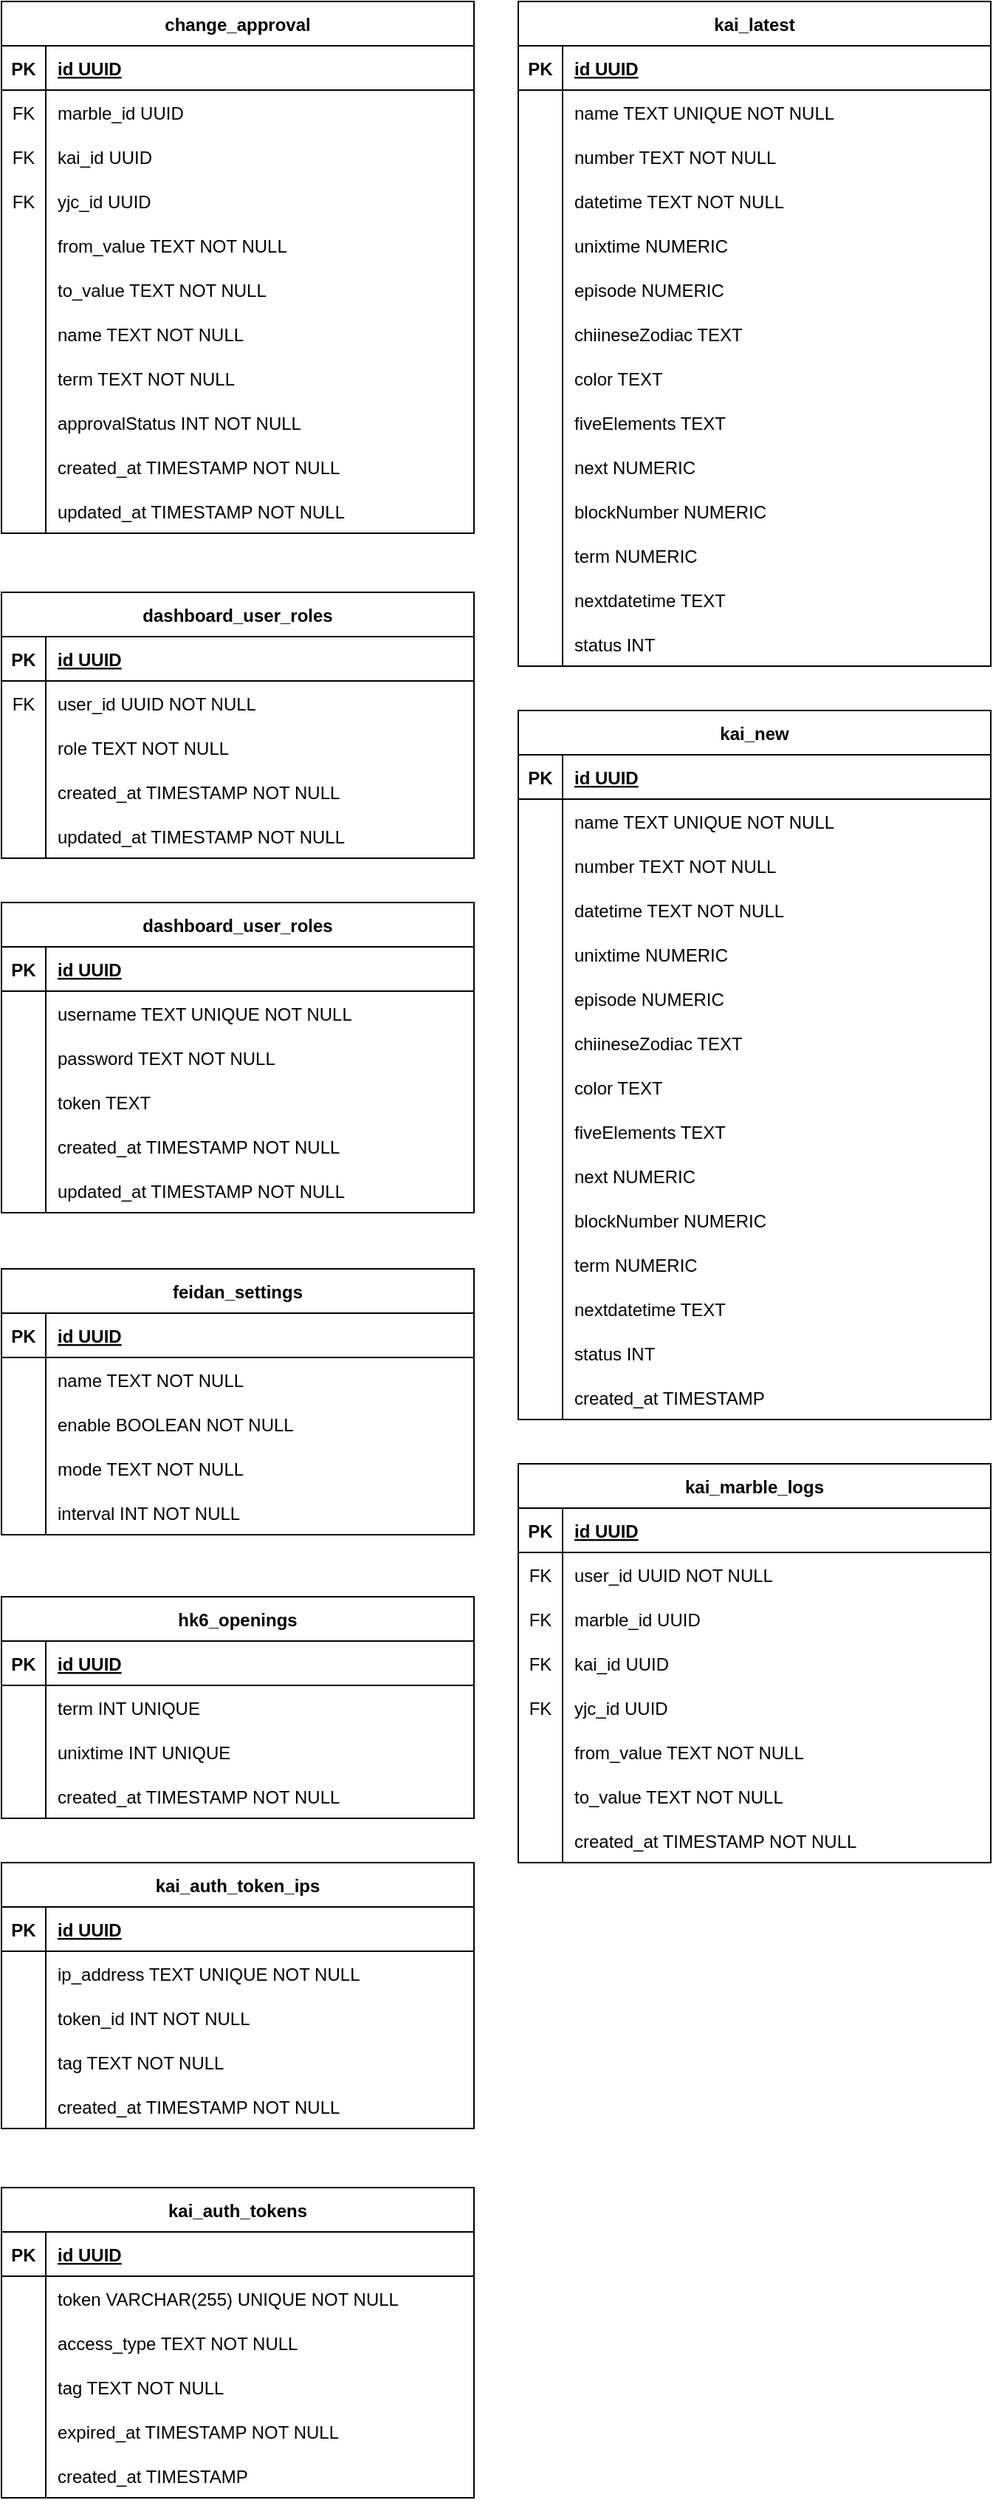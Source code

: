 <mxfile version="26.0.10">
  <diagram id="C5RBs43oDa-KdzZeNtuy" name="Page-1">
    <mxGraphModel dx="-256" dy="-601" grid="1" gridSize="10" guides="1" tooltips="1" connect="1" arrows="1" fold="1" page="1" pageScale="1" pageWidth="827" pageHeight="1169" math="0" shadow="0">
      <root>
        <mxCell id="WIyWlLk6GJQsqaUBKTNV-0" />
        <mxCell id="WIyWlLk6GJQsqaUBKTNV-1" parent="WIyWlLk6GJQsqaUBKTNV-0" />
        <mxCell id="PnJAg_kSW_n7z4QS_yPk-0" value="change_approval" style="shape=table;startSize=30;container=1;collapsible=1;childLayout=tableLayout;fixedRows=1;rowLines=0;fontStyle=1;align=center;resizeLast=1;" vertex="1" parent="WIyWlLk6GJQsqaUBKTNV-1">
          <mxGeometry x="880" y="1270" width="320" height="360" as="geometry" />
        </mxCell>
        <mxCell id="PnJAg_kSW_n7z4QS_yPk-1" value="" style="shape=tableRow;horizontal=0;startSize=0;swimlaneHead=0;swimlaneBody=0;fillColor=none;collapsible=0;dropTarget=0;points=[[0,0.5],[1,0.5]];portConstraint=eastwest;strokeColor=inherit;top=0;left=0;right=0;bottom=1;" vertex="1" parent="PnJAg_kSW_n7z4QS_yPk-0">
          <mxGeometry y="30" width="320" height="30" as="geometry" />
        </mxCell>
        <mxCell id="PnJAg_kSW_n7z4QS_yPk-2" value="PK" style="shape=partialRectangle;overflow=hidden;connectable=0;fillColor=none;strokeColor=inherit;top=0;left=0;bottom=0;right=0;fontStyle=1;" vertex="1" parent="PnJAg_kSW_n7z4QS_yPk-1">
          <mxGeometry width="30" height="30" as="geometry">
            <mxRectangle width="30" height="30" as="alternateBounds" />
          </mxGeometry>
        </mxCell>
        <mxCell id="PnJAg_kSW_n7z4QS_yPk-3" value="id UUID" style="shape=partialRectangle;overflow=hidden;connectable=0;fillColor=none;align=left;strokeColor=inherit;top=0;left=0;bottom=0;right=0;spacingLeft=6;fontStyle=5;" vertex="1" parent="PnJAg_kSW_n7z4QS_yPk-1">
          <mxGeometry x="30" width="290" height="30" as="geometry">
            <mxRectangle width="290" height="30" as="alternateBounds" />
          </mxGeometry>
        </mxCell>
        <mxCell id="PnJAg_kSW_n7z4QS_yPk-10" value="" style="shape=tableRow;horizontal=0;startSize=0;swimlaneHead=0;swimlaneBody=0;fillColor=none;collapsible=0;dropTarget=0;points=[[0,0.5],[1,0.5]];portConstraint=eastwest;strokeColor=inherit;top=0;left=0;right=0;bottom=0;" vertex="1" parent="PnJAg_kSW_n7z4QS_yPk-0">
          <mxGeometry y="60" width="320" height="30" as="geometry" />
        </mxCell>
        <mxCell id="PnJAg_kSW_n7z4QS_yPk-11" value="FK" style="shape=partialRectangle;overflow=hidden;connectable=0;fillColor=none;strokeColor=inherit;top=0;left=0;bottom=0;right=0;" vertex="1" parent="PnJAg_kSW_n7z4QS_yPk-10">
          <mxGeometry width="30" height="30" as="geometry">
            <mxRectangle width="30" height="30" as="alternateBounds" />
          </mxGeometry>
        </mxCell>
        <mxCell id="PnJAg_kSW_n7z4QS_yPk-12" value="marble_id UUID" style="shape=partialRectangle;overflow=hidden;connectable=0;fillColor=none;align=left;strokeColor=inherit;top=0;left=0;bottom=0;right=0;spacingLeft=6;" vertex="1" parent="PnJAg_kSW_n7z4QS_yPk-10">
          <mxGeometry x="30" width="290" height="30" as="geometry">
            <mxRectangle width="290" height="30" as="alternateBounds" />
          </mxGeometry>
        </mxCell>
        <mxCell id="PnJAg_kSW_n7z4QS_yPk-13" value="" style="shape=tableRow;horizontal=0;startSize=0;swimlaneHead=0;swimlaneBody=0;fillColor=none;collapsible=0;dropTarget=0;points=[[0,0.5],[1,0.5]];portConstraint=eastwest;strokeColor=inherit;top=0;left=0;right=0;bottom=0;" vertex="1" parent="PnJAg_kSW_n7z4QS_yPk-0">
          <mxGeometry y="90" width="320" height="30" as="geometry" />
        </mxCell>
        <mxCell id="PnJAg_kSW_n7z4QS_yPk-14" value="FK" style="shape=partialRectangle;overflow=hidden;connectable=0;fillColor=none;strokeColor=inherit;top=0;left=0;bottom=0;right=0;" vertex="1" parent="PnJAg_kSW_n7z4QS_yPk-13">
          <mxGeometry width="30" height="30" as="geometry">
            <mxRectangle width="30" height="30" as="alternateBounds" />
          </mxGeometry>
        </mxCell>
        <mxCell id="PnJAg_kSW_n7z4QS_yPk-15" value="kai_id UUID" style="shape=partialRectangle;overflow=hidden;connectable=0;fillColor=none;align=left;strokeColor=inherit;top=0;left=0;bottom=0;right=0;spacingLeft=6;" vertex="1" parent="PnJAg_kSW_n7z4QS_yPk-13">
          <mxGeometry x="30" width="290" height="30" as="geometry">
            <mxRectangle width="290" height="30" as="alternateBounds" />
          </mxGeometry>
        </mxCell>
        <mxCell id="PnJAg_kSW_n7z4QS_yPk-16" value="" style="shape=tableRow;horizontal=0;startSize=0;swimlaneHead=0;swimlaneBody=0;fillColor=none;collapsible=0;dropTarget=0;points=[[0,0.5],[1,0.5]];portConstraint=eastwest;strokeColor=inherit;top=0;left=0;right=0;bottom=0;" vertex="1" parent="PnJAg_kSW_n7z4QS_yPk-0">
          <mxGeometry y="120" width="320" height="30" as="geometry" />
        </mxCell>
        <mxCell id="PnJAg_kSW_n7z4QS_yPk-17" value="FK" style="shape=partialRectangle;overflow=hidden;connectable=0;fillColor=none;strokeColor=inherit;top=0;left=0;bottom=0;right=0;" vertex="1" parent="PnJAg_kSW_n7z4QS_yPk-16">
          <mxGeometry width="30" height="30" as="geometry">
            <mxRectangle width="30" height="30" as="alternateBounds" />
          </mxGeometry>
        </mxCell>
        <mxCell id="PnJAg_kSW_n7z4QS_yPk-18" value="yjc_id UUID" style="shape=partialRectangle;overflow=hidden;connectable=0;fillColor=none;align=left;strokeColor=inherit;top=0;left=0;bottom=0;right=0;spacingLeft=6;" vertex="1" parent="PnJAg_kSW_n7z4QS_yPk-16">
          <mxGeometry x="30" width="290" height="30" as="geometry">
            <mxRectangle width="290" height="30" as="alternateBounds" />
          </mxGeometry>
        </mxCell>
        <mxCell id="PnJAg_kSW_n7z4QS_yPk-4" value="" style="shape=tableRow;horizontal=0;startSize=0;swimlaneHead=0;swimlaneBody=0;fillColor=none;collapsible=0;dropTarget=0;points=[[0,0.5],[1,0.5]];portConstraint=eastwest;strokeColor=inherit;top=0;left=0;right=0;bottom=0;" vertex="1" parent="PnJAg_kSW_n7z4QS_yPk-0">
          <mxGeometry y="150" width="320" height="30" as="geometry" />
        </mxCell>
        <mxCell id="PnJAg_kSW_n7z4QS_yPk-5" value="" style="shape=partialRectangle;overflow=hidden;connectable=0;fillColor=none;strokeColor=inherit;top=0;left=0;bottom=0;right=0;" vertex="1" parent="PnJAg_kSW_n7z4QS_yPk-4">
          <mxGeometry width="30" height="30" as="geometry">
            <mxRectangle width="30" height="30" as="alternateBounds" />
          </mxGeometry>
        </mxCell>
        <mxCell id="PnJAg_kSW_n7z4QS_yPk-6" value="from_value TEXT NOT NULL" style="shape=partialRectangle;overflow=hidden;connectable=0;fillColor=none;align=left;strokeColor=inherit;top=0;left=0;bottom=0;right=0;spacingLeft=6;" vertex="1" parent="PnJAg_kSW_n7z4QS_yPk-4">
          <mxGeometry x="30" width="290" height="30" as="geometry">
            <mxRectangle width="290" height="30" as="alternateBounds" />
          </mxGeometry>
        </mxCell>
        <mxCell id="PnJAg_kSW_n7z4QS_yPk-7" value="" style="shape=tableRow;horizontal=0;startSize=0;swimlaneHead=0;swimlaneBody=0;fillColor=none;collapsible=0;dropTarget=0;points=[[0,0.5],[1,0.5]];portConstraint=eastwest;strokeColor=inherit;top=0;left=0;right=0;bottom=0;" vertex="1" parent="PnJAg_kSW_n7z4QS_yPk-0">
          <mxGeometry y="180" width="320" height="30" as="geometry" />
        </mxCell>
        <mxCell id="PnJAg_kSW_n7z4QS_yPk-8" value="" style="shape=partialRectangle;overflow=hidden;connectable=0;fillColor=none;strokeColor=inherit;top=0;left=0;bottom=0;right=0;" vertex="1" parent="PnJAg_kSW_n7z4QS_yPk-7">
          <mxGeometry width="30" height="30" as="geometry">
            <mxRectangle width="30" height="30" as="alternateBounds" />
          </mxGeometry>
        </mxCell>
        <mxCell id="PnJAg_kSW_n7z4QS_yPk-9" value="to_value TEXT NOT NULL" style="shape=partialRectangle;overflow=hidden;connectable=0;fillColor=none;align=left;strokeColor=inherit;top=0;left=0;bottom=0;right=0;spacingLeft=6;" vertex="1" parent="PnJAg_kSW_n7z4QS_yPk-7">
          <mxGeometry x="30" width="290" height="30" as="geometry">
            <mxRectangle width="290" height="30" as="alternateBounds" />
          </mxGeometry>
        </mxCell>
        <mxCell id="PnJAg_kSW_n7z4QS_yPk-19" value="" style="shape=tableRow;horizontal=0;startSize=0;swimlaneHead=0;swimlaneBody=0;fillColor=none;collapsible=0;dropTarget=0;points=[[0,0.5],[1,0.5]];portConstraint=eastwest;strokeColor=inherit;top=0;left=0;right=0;bottom=0;" vertex="1" parent="PnJAg_kSW_n7z4QS_yPk-0">
          <mxGeometry y="210" width="320" height="30" as="geometry" />
        </mxCell>
        <mxCell id="PnJAg_kSW_n7z4QS_yPk-20" value="" style="shape=partialRectangle;overflow=hidden;connectable=0;fillColor=none;strokeColor=inherit;top=0;left=0;bottom=0;right=0;" vertex="1" parent="PnJAg_kSW_n7z4QS_yPk-19">
          <mxGeometry width="30" height="30" as="geometry">
            <mxRectangle width="30" height="30" as="alternateBounds" />
          </mxGeometry>
        </mxCell>
        <mxCell id="PnJAg_kSW_n7z4QS_yPk-21" value="name TEXT NOT NULL" style="shape=partialRectangle;overflow=hidden;connectable=0;fillColor=none;align=left;strokeColor=inherit;top=0;left=0;bottom=0;right=0;spacingLeft=6;" vertex="1" parent="PnJAg_kSW_n7z4QS_yPk-19">
          <mxGeometry x="30" width="290" height="30" as="geometry">
            <mxRectangle width="290" height="30" as="alternateBounds" />
          </mxGeometry>
        </mxCell>
        <mxCell id="PnJAg_kSW_n7z4QS_yPk-22" value="" style="shape=tableRow;horizontal=0;startSize=0;swimlaneHead=0;swimlaneBody=0;fillColor=none;collapsible=0;dropTarget=0;points=[[0,0.5],[1,0.5]];portConstraint=eastwest;strokeColor=inherit;top=0;left=0;right=0;bottom=0;" vertex="1" parent="PnJAg_kSW_n7z4QS_yPk-0">
          <mxGeometry y="240" width="320" height="30" as="geometry" />
        </mxCell>
        <mxCell id="PnJAg_kSW_n7z4QS_yPk-23" value="" style="shape=partialRectangle;overflow=hidden;connectable=0;fillColor=none;strokeColor=inherit;top=0;left=0;bottom=0;right=0;" vertex="1" parent="PnJAg_kSW_n7z4QS_yPk-22">
          <mxGeometry width="30" height="30" as="geometry">
            <mxRectangle width="30" height="30" as="alternateBounds" />
          </mxGeometry>
        </mxCell>
        <mxCell id="PnJAg_kSW_n7z4QS_yPk-24" value="term TEXT NOT NULL" style="shape=partialRectangle;overflow=hidden;connectable=0;fillColor=none;align=left;strokeColor=inherit;top=0;left=0;bottom=0;right=0;spacingLeft=6;" vertex="1" parent="PnJAg_kSW_n7z4QS_yPk-22">
          <mxGeometry x="30" width="290" height="30" as="geometry">
            <mxRectangle width="290" height="30" as="alternateBounds" />
          </mxGeometry>
        </mxCell>
        <mxCell id="PnJAg_kSW_n7z4QS_yPk-25" value="" style="shape=tableRow;horizontal=0;startSize=0;swimlaneHead=0;swimlaneBody=0;fillColor=none;collapsible=0;dropTarget=0;points=[[0,0.5],[1,0.5]];portConstraint=eastwest;strokeColor=inherit;top=0;left=0;right=0;bottom=0;" vertex="1" parent="PnJAg_kSW_n7z4QS_yPk-0">
          <mxGeometry y="270" width="320" height="30" as="geometry" />
        </mxCell>
        <mxCell id="PnJAg_kSW_n7z4QS_yPk-26" value="" style="shape=partialRectangle;overflow=hidden;connectable=0;fillColor=none;strokeColor=inherit;top=0;left=0;bottom=0;right=0;" vertex="1" parent="PnJAg_kSW_n7z4QS_yPk-25">
          <mxGeometry width="30" height="30" as="geometry">
            <mxRectangle width="30" height="30" as="alternateBounds" />
          </mxGeometry>
        </mxCell>
        <mxCell id="PnJAg_kSW_n7z4QS_yPk-27" value="approvalStatus INT NOT NULL" style="shape=partialRectangle;overflow=hidden;connectable=0;fillColor=none;align=left;strokeColor=inherit;top=0;left=0;bottom=0;right=0;spacingLeft=6;" vertex="1" parent="PnJAg_kSW_n7z4QS_yPk-25">
          <mxGeometry x="30" width="290" height="30" as="geometry">
            <mxRectangle width="290" height="30" as="alternateBounds" />
          </mxGeometry>
        </mxCell>
        <mxCell id="PnJAg_kSW_n7z4QS_yPk-28" value="" style="shape=tableRow;horizontal=0;startSize=0;swimlaneHead=0;swimlaneBody=0;fillColor=none;collapsible=0;dropTarget=0;points=[[0,0.5],[1,0.5]];portConstraint=eastwest;strokeColor=inherit;top=0;left=0;right=0;bottom=0;" vertex="1" parent="PnJAg_kSW_n7z4QS_yPk-0">
          <mxGeometry y="300" width="320" height="30" as="geometry" />
        </mxCell>
        <mxCell id="PnJAg_kSW_n7z4QS_yPk-29" value="" style="shape=partialRectangle;overflow=hidden;connectable=0;fillColor=none;strokeColor=inherit;top=0;left=0;bottom=0;right=0;" vertex="1" parent="PnJAg_kSW_n7z4QS_yPk-28">
          <mxGeometry width="30" height="30" as="geometry">
            <mxRectangle width="30" height="30" as="alternateBounds" />
          </mxGeometry>
        </mxCell>
        <mxCell id="PnJAg_kSW_n7z4QS_yPk-30" value="created_at TIMESTAMP NOT NULL" style="shape=partialRectangle;overflow=hidden;connectable=0;fillColor=none;align=left;strokeColor=inherit;top=0;left=0;bottom=0;right=0;spacingLeft=6;" vertex="1" parent="PnJAg_kSW_n7z4QS_yPk-28">
          <mxGeometry x="30" width="290" height="30" as="geometry">
            <mxRectangle width="290" height="30" as="alternateBounds" />
          </mxGeometry>
        </mxCell>
        <mxCell id="PnJAg_kSW_n7z4QS_yPk-31" value="" style="shape=tableRow;horizontal=0;startSize=0;swimlaneHead=0;swimlaneBody=0;fillColor=none;collapsible=0;dropTarget=0;points=[[0,0.5],[1,0.5]];portConstraint=eastwest;strokeColor=inherit;top=0;left=0;right=0;bottom=0;" vertex="1" parent="PnJAg_kSW_n7z4QS_yPk-0">
          <mxGeometry y="330" width="320" height="30" as="geometry" />
        </mxCell>
        <mxCell id="PnJAg_kSW_n7z4QS_yPk-32" value="" style="shape=partialRectangle;overflow=hidden;connectable=0;fillColor=none;strokeColor=inherit;top=0;left=0;bottom=0;right=0;" vertex="1" parent="PnJAg_kSW_n7z4QS_yPk-31">
          <mxGeometry width="30" height="30" as="geometry">
            <mxRectangle width="30" height="30" as="alternateBounds" />
          </mxGeometry>
        </mxCell>
        <mxCell id="PnJAg_kSW_n7z4QS_yPk-33" value="updated_at TIMESTAMP NOT NULL" style="shape=partialRectangle;overflow=hidden;connectable=0;fillColor=none;align=left;strokeColor=inherit;top=0;left=0;bottom=0;right=0;spacingLeft=6;" vertex="1" parent="PnJAg_kSW_n7z4QS_yPk-31">
          <mxGeometry x="30" width="290" height="30" as="geometry">
            <mxRectangle width="290" height="30" as="alternateBounds" />
          </mxGeometry>
        </mxCell>
        <mxCell id="PnJAg_kSW_n7z4QS_yPk-34" value="dashboard_user_roles" style="shape=table;startSize=30;container=1;collapsible=1;childLayout=tableLayout;fixedRows=1;rowLines=0;fontStyle=1;align=center;resizeLast=1;" vertex="1" parent="WIyWlLk6GJQsqaUBKTNV-1">
          <mxGeometry x="880" y="1670" width="320" height="180" as="geometry" />
        </mxCell>
        <mxCell id="PnJAg_kSW_n7z4QS_yPk-35" value="" style="shape=tableRow;horizontal=0;startSize=0;swimlaneHead=0;swimlaneBody=0;fillColor=none;collapsible=0;dropTarget=0;points=[[0,0.5],[1,0.5]];portConstraint=eastwest;strokeColor=inherit;top=0;left=0;right=0;bottom=1;" vertex="1" parent="PnJAg_kSW_n7z4QS_yPk-34">
          <mxGeometry y="30" width="320" height="30" as="geometry" />
        </mxCell>
        <mxCell id="PnJAg_kSW_n7z4QS_yPk-36" value="PK" style="shape=partialRectangle;overflow=hidden;connectable=0;fillColor=none;strokeColor=inherit;top=0;left=0;bottom=0;right=0;fontStyle=1;" vertex="1" parent="PnJAg_kSW_n7z4QS_yPk-35">
          <mxGeometry width="30" height="30" as="geometry">
            <mxRectangle width="30" height="30" as="alternateBounds" />
          </mxGeometry>
        </mxCell>
        <mxCell id="PnJAg_kSW_n7z4QS_yPk-37" value="id UUID" style="shape=partialRectangle;overflow=hidden;connectable=0;fillColor=none;align=left;strokeColor=inherit;top=0;left=0;bottom=0;right=0;spacingLeft=6;fontStyle=5;" vertex="1" parent="PnJAg_kSW_n7z4QS_yPk-35">
          <mxGeometry x="30" width="290" height="30" as="geometry">
            <mxRectangle width="290" height="30" as="alternateBounds" />
          </mxGeometry>
        </mxCell>
        <mxCell id="PnJAg_kSW_n7z4QS_yPk-44" value="" style="shape=tableRow;horizontal=0;startSize=0;swimlaneHead=0;swimlaneBody=0;fillColor=none;collapsible=0;dropTarget=0;points=[[0,0.5],[1,0.5]];portConstraint=eastwest;strokeColor=inherit;top=0;left=0;right=0;bottom=0;" vertex="1" parent="PnJAg_kSW_n7z4QS_yPk-34">
          <mxGeometry y="60" width="320" height="30" as="geometry" />
        </mxCell>
        <mxCell id="PnJAg_kSW_n7z4QS_yPk-45" value="FK" style="shape=partialRectangle;overflow=hidden;connectable=0;fillColor=none;strokeColor=inherit;top=0;left=0;bottom=0;right=0;" vertex="1" parent="PnJAg_kSW_n7z4QS_yPk-44">
          <mxGeometry width="30" height="30" as="geometry">
            <mxRectangle width="30" height="30" as="alternateBounds" />
          </mxGeometry>
        </mxCell>
        <mxCell id="PnJAg_kSW_n7z4QS_yPk-46" value="user_id UUID NOT NULL" style="shape=partialRectangle;overflow=hidden;connectable=0;fillColor=none;align=left;strokeColor=inherit;top=0;left=0;bottom=0;right=0;spacingLeft=6;" vertex="1" parent="PnJAg_kSW_n7z4QS_yPk-44">
          <mxGeometry x="30" width="290" height="30" as="geometry">
            <mxRectangle width="290" height="30" as="alternateBounds" />
          </mxGeometry>
        </mxCell>
        <mxCell id="PnJAg_kSW_n7z4QS_yPk-38" value="" style="shape=tableRow;horizontal=0;startSize=0;swimlaneHead=0;swimlaneBody=0;fillColor=none;collapsible=0;dropTarget=0;points=[[0,0.5],[1,0.5]];portConstraint=eastwest;strokeColor=inherit;top=0;left=0;right=0;bottom=0;" vertex="1" parent="PnJAg_kSW_n7z4QS_yPk-34">
          <mxGeometry y="90" width="320" height="30" as="geometry" />
        </mxCell>
        <mxCell id="PnJAg_kSW_n7z4QS_yPk-39" value="" style="shape=partialRectangle;overflow=hidden;connectable=0;fillColor=none;strokeColor=inherit;top=0;left=0;bottom=0;right=0;" vertex="1" parent="PnJAg_kSW_n7z4QS_yPk-38">
          <mxGeometry width="30" height="30" as="geometry">
            <mxRectangle width="30" height="30" as="alternateBounds" />
          </mxGeometry>
        </mxCell>
        <mxCell id="PnJAg_kSW_n7z4QS_yPk-40" value="role TEXT NOT NULL" style="shape=partialRectangle;overflow=hidden;connectable=0;fillColor=none;align=left;strokeColor=inherit;top=0;left=0;bottom=0;right=0;spacingLeft=6;" vertex="1" parent="PnJAg_kSW_n7z4QS_yPk-38">
          <mxGeometry x="30" width="290" height="30" as="geometry">
            <mxRectangle width="290" height="30" as="alternateBounds" />
          </mxGeometry>
        </mxCell>
        <mxCell id="PnJAg_kSW_n7z4QS_yPk-62" value="" style="shape=tableRow;horizontal=0;startSize=0;swimlaneHead=0;swimlaneBody=0;fillColor=none;collapsible=0;dropTarget=0;points=[[0,0.5],[1,0.5]];portConstraint=eastwest;strokeColor=inherit;top=0;left=0;right=0;bottom=0;" vertex="1" parent="PnJAg_kSW_n7z4QS_yPk-34">
          <mxGeometry y="120" width="320" height="30" as="geometry" />
        </mxCell>
        <mxCell id="PnJAg_kSW_n7z4QS_yPk-63" value="" style="shape=partialRectangle;overflow=hidden;connectable=0;fillColor=none;strokeColor=inherit;top=0;left=0;bottom=0;right=0;" vertex="1" parent="PnJAg_kSW_n7z4QS_yPk-62">
          <mxGeometry width="30" height="30" as="geometry">
            <mxRectangle width="30" height="30" as="alternateBounds" />
          </mxGeometry>
        </mxCell>
        <mxCell id="PnJAg_kSW_n7z4QS_yPk-64" value="created_at TIMESTAMP NOT NULL" style="shape=partialRectangle;overflow=hidden;connectable=0;fillColor=none;align=left;strokeColor=inherit;top=0;left=0;bottom=0;right=0;spacingLeft=6;" vertex="1" parent="PnJAg_kSW_n7z4QS_yPk-62">
          <mxGeometry x="30" width="290" height="30" as="geometry">
            <mxRectangle width="290" height="30" as="alternateBounds" />
          </mxGeometry>
        </mxCell>
        <mxCell id="PnJAg_kSW_n7z4QS_yPk-65" value="" style="shape=tableRow;horizontal=0;startSize=0;swimlaneHead=0;swimlaneBody=0;fillColor=none;collapsible=0;dropTarget=0;points=[[0,0.5],[1,0.5]];portConstraint=eastwest;strokeColor=inherit;top=0;left=0;right=0;bottom=0;" vertex="1" parent="PnJAg_kSW_n7z4QS_yPk-34">
          <mxGeometry y="150" width="320" height="30" as="geometry" />
        </mxCell>
        <mxCell id="PnJAg_kSW_n7z4QS_yPk-66" value="" style="shape=partialRectangle;overflow=hidden;connectable=0;fillColor=none;strokeColor=inherit;top=0;left=0;bottom=0;right=0;" vertex="1" parent="PnJAg_kSW_n7z4QS_yPk-65">
          <mxGeometry width="30" height="30" as="geometry">
            <mxRectangle width="30" height="30" as="alternateBounds" />
          </mxGeometry>
        </mxCell>
        <mxCell id="PnJAg_kSW_n7z4QS_yPk-67" value="updated_at TIMESTAMP NOT NULL" style="shape=partialRectangle;overflow=hidden;connectable=0;fillColor=none;align=left;strokeColor=inherit;top=0;left=0;bottom=0;right=0;spacingLeft=6;" vertex="1" parent="PnJAg_kSW_n7z4QS_yPk-65">
          <mxGeometry x="30" width="290" height="30" as="geometry">
            <mxRectangle width="290" height="30" as="alternateBounds" />
          </mxGeometry>
        </mxCell>
        <mxCell id="PnJAg_kSW_n7z4QS_yPk-68" value="dashboard_user_roles" style="shape=table;startSize=30;container=1;collapsible=1;childLayout=tableLayout;fixedRows=1;rowLines=0;fontStyle=1;align=center;resizeLast=1;" vertex="1" parent="WIyWlLk6GJQsqaUBKTNV-1">
          <mxGeometry x="880" y="1880" width="320" height="210" as="geometry" />
        </mxCell>
        <mxCell id="PnJAg_kSW_n7z4QS_yPk-69" value="" style="shape=tableRow;horizontal=0;startSize=0;swimlaneHead=0;swimlaneBody=0;fillColor=none;collapsible=0;dropTarget=0;points=[[0,0.5],[1,0.5]];portConstraint=eastwest;strokeColor=inherit;top=0;left=0;right=0;bottom=1;" vertex="1" parent="PnJAg_kSW_n7z4QS_yPk-68">
          <mxGeometry y="30" width="320" height="30" as="geometry" />
        </mxCell>
        <mxCell id="PnJAg_kSW_n7z4QS_yPk-70" value="PK" style="shape=partialRectangle;overflow=hidden;connectable=0;fillColor=none;strokeColor=inherit;top=0;left=0;bottom=0;right=0;fontStyle=1;" vertex="1" parent="PnJAg_kSW_n7z4QS_yPk-69">
          <mxGeometry width="30" height="30" as="geometry">
            <mxRectangle width="30" height="30" as="alternateBounds" />
          </mxGeometry>
        </mxCell>
        <mxCell id="PnJAg_kSW_n7z4QS_yPk-71" value="id UUID" style="shape=partialRectangle;overflow=hidden;connectable=0;fillColor=none;align=left;strokeColor=inherit;top=0;left=0;bottom=0;right=0;spacingLeft=6;fontStyle=5;" vertex="1" parent="PnJAg_kSW_n7z4QS_yPk-69">
          <mxGeometry x="30" width="290" height="30" as="geometry">
            <mxRectangle width="290" height="30" as="alternateBounds" />
          </mxGeometry>
        </mxCell>
        <mxCell id="PnJAg_kSW_n7z4QS_yPk-75" value="" style="shape=tableRow;horizontal=0;startSize=0;swimlaneHead=0;swimlaneBody=0;fillColor=none;collapsible=0;dropTarget=0;points=[[0,0.5],[1,0.5]];portConstraint=eastwest;strokeColor=inherit;top=0;left=0;right=0;bottom=0;" vertex="1" parent="PnJAg_kSW_n7z4QS_yPk-68">
          <mxGeometry y="60" width="320" height="30" as="geometry" />
        </mxCell>
        <mxCell id="PnJAg_kSW_n7z4QS_yPk-76" value="" style="shape=partialRectangle;overflow=hidden;connectable=0;fillColor=none;strokeColor=inherit;top=0;left=0;bottom=0;right=0;" vertex="1" parent="PnJAg_kSW_n7z4QS_yPk-75">
          <mxGeometry width="30" height="30" as="geometry">
            <mxRectangle width="30" height="30" as="alternateBounds" />
          </mxGeometry>
        </mxCell>
        <mxCell id="PnJAg_kSW_n7z4QS_yPk-77" value="username TEXT UNIQUE NOT NULL" style="shape=partialRectangle;overflow=hidden;connectable=0;fillColor=none;align=left;strokeColor=inherit;top=0;left=0;bottom=0;right=0;spacingLeft=6;" vertex="1" parent="PnJAg_kSW_n7z4QS_yPk-75">
          <mxGeometry x="30" width="290" height="30" as="geometry">
            <mxRectangle width="290" height="30" as="alternateBounds" />
          </mxGeometry>
        </mxCell>
        <mxCell id="PnJAg_kSW_n7z4QS_yPk-84" value="" style="shape=tableRow;horizontal=0;startSize=0;swimlaneHead=0;swimlaneBody=0;fillColor=none;collapsible=0;dropTarget=0;points=[[0,0.5],[1,0.5]];portConstraint=eastwest;strokeColor=inherit;top=0;left=0;right=0;bottom=0;" vertex="1" parent="PnJAg_kSW_n7z4QS_yPk-68">
          <mxGeometry y="90" width="320" height="30" as="geometry" />
        </mxCell>
        <mxCell id="PnJAg_kSW_n7z4QS_yPk-85" value="" style="shape=partialRectangle;overflow=hidden;connectable=0;fillColor=none;strokeColor=inherit;top=0;left=0;bottom=0;right=0;" vertex="1" parent="PnJAg_kSW_n7z4QS_yPk-84">
          <mxGeometry width="30" height="30" as="geometry">
            <mxRectangle width="30" height="30" as="alternateBounds" />
          </mxGeometry>
        </mxCell>
        <mxCell id="PnJAg_kSW_n7z4QS_yPk-86" value="password TEXT NOT NULL" style="shape=partialRectangle;overflow=hidden;connectable=0;fillColor=none;align=left;strokeColor=inherit;top=0;left=0;bottom=0;right=0;spacingLeft=6;" vertex="1" parent="PnJAg_kSW_n7z4QS_yPk-84">
          <mxGeometry x="30" width="290" height="30" as="geometry">
            <mxRectangle width="290" height="30" as="alternateBounds" />
          </mxGeometry>
        </mxCell>
        <mxCell id="PnJAg_kSW_n7z4QS_yPk-87" value="" style="shape=tableRow;horizontal=0;startSize=0;swimlaneHead=0;swimlaneBody=0;fillColor=none;collapsible=0;dropTarget=0;points=[[0,0.5],[1,0.5]];portConstraint=eastwest;strokeColor=inherit;top=0;left=0;right=0;bottom=0;" vertex="1" parent="PnJAg_kSW_n7z4QS_yPk-68">
          <mxGeometry y="120" width="320" height="30" as="geometry" />
        </mxCell>
        <mxCell id="PnJAg_kSW_n7z4QS_yPk-88" value="" style="shape=partialRectangle;overflow=hidden;connectable=0;fillColor=none;strokeColor=inherit;top=0;left=0;bottom=0;right=0;" vertex="1" parent="PnJAg_kSW_n7z4QS_yPk-87">
          <mxGeometry width="30" height="30" as="geometry">
            <mxRectangle width="30" height="30" as="alternateBounds" />
          </mxGeometry>
        </mxCell>
        <mxCell id="PnJAg_kSW_n7z4QS_yPk-89" value="token TEXT" style="shape=partialRectangle;overflow=hidden;connectable=0;fillColor=none;align=left;strokeColor=inherit;top=0;left=0;bottom=0;right=0;spacingLeft=6;" vertex="1" parent="PnJAg_kSW_n7z4QS_yPk-87">
          <mxGeometry x="30" width="290" height="30" as="geometry">
            <mxRectangle width="290" height="30" as="alternateBounds" />
          </mxGeometry>
        </mxCell>
        <mxCell id="PnJAg_kSW_n7z4QS_yPk-78" value="" style="shape=tableRow;horizontal=0;startSize=0;swimlaneHead=0;swimlaneBody=0;fillColor=none;collapsible=0;dropTarget=0;points=[[0,0.5],[1,0.5]];portConstraint=eastwest;strokeColor=inherit;top=0;left=0;right=0;bottom=0;" vertex="1" parent="PnJAg_kSW_n7z4QS_yPk-68">
          <mxGeometry y="150" width="320" height="30" as="geometry" />
        </mxCell>
        <mxCell id="PnJAg_kSW_n7z4QS_yPk-79" value="" style="shape=partialRectangle;overflow=hidden;connectable=0;fillColor=none;strokeColor=inherit;top=0;left=0;bottom=0;right=0;" vertex="1" parent="PnJAg_kSW_n7z4QS_yPk-78">
          <mxGeometry width="30" height="30" as="geometry">
            <mxRectangle width="30" height="30" as="alternateBounds" />
          </mxGeometry>
        </mxCell>
        <mxCell id="PnJAg_kSW_n7z4QS_yPk-80" value="created_at TIMESTAMP NOT NULL" style="shape=partialRectangle;overflow=hidden;connectable=0;fillColor=none;align=left;strokeColor=inherit;top=0;left=0;bottom=0;right=0;spacingLeft=6;" vertex="1" parent="PnJAg_kSW_n7z4QS_yPk-78">
          <mxGeometry x="30" width="290" height="30" as="geometry">
            <mxRectangle width="290" height="30" as="alternateBounds" />
          </mxGeometry>
        </mxCell>
        <mxCell id="PnJAg_kSW_n7z4QS_yPk-81" value="" style="shape=tableRow;horizontal=0;startSize=0;swimlaneHead=0;swimlaneBody=0;fillColor=none;collapsible=0;dropTarget=0;points=[[0,0.5],[1,0.5]];portConstraint=eastwest;strokeColor=inherit;top=0;left=0;right=0;bottom=0;" vertex="1" parent="PnJAg_kSW_n7z4QS_yPk-68">
          <mxGeometry y="180" width="320" height="30" as="geometry" />
        </mxCell>
        <mxCell id="PnJAg_kSW_n7z4QS_yPk-82" value="" style="shape=partialRectangle;overflow=hidden;connectable=0;fillColor=none;strokeColor=inherit;top=0;left=0;bottom=0;right=0;" vertex="1" parent="PnJAg_kSW_n7z4QS_yPk-81">
          <mxGeometry width="30" height="30" as="geometry">
            <mxRectangle width="30" height="30" as="alternateBounds" />
          </mxGeometry>
        </mxCell>
        <mxCell id="PnJAg_kSW_n7z4QS_yPk-83" value="updated_at TIMESTAMP NOT NULL" style="shape=partialRectangle;overflow=hidden;connectable=0;fillColor=none;align=left;strokeColor=inherit;top=0;left=0;bottom=0;right=0;spacingLeft=6;" vertex="1" parent="PnJAg_kSW_n7z4QS_yPk-81">
          <mxGeometry x="30" width="290" height="30" as="geometry">
            <mxRectangle width="290" height="30" as="alternateBounds" />
          </mxGeometry>
        </mxCell>
        <mxCell id="PnJAg_kSW_n7z4QS_yPk-90" value="feidan_settings" style="shape=table;startSize=30;container=1;collapsible=1;childLayout=tableLayout;fixedRows=1;rowLines=0;fontStyle=1;align=center;resizeLast=1;" vertex="1" parent="WIyWlLk6GJQsqaUBKTNV-1">
          <mxGeometry x="880" y="2128" width="320" height="180" as="geometry" />
        </mxCell>
        <mxCell id="PnJAg_kSW_n7z4QS_yPk-91" value="" style="shape=tableRow;horizontal=0;startSize=0;swimlaneHead=0;swimlaneBody=0;fillColor=none;collapsible=0;dropTarget=0;points=[[0,0.5],[1,0.5]];portConstraint=eastwest;strokeColor=inherit;top=0;left=0;right=0;bottom=1;" vertex="1" parent="PnJAg_kSW_n7z4QS_yPk-90">
          <mxGeometry y="30" width="320" height="30" as="geometry" />
        </mxCell>
        <mxCell id="PnJAg_kSW_n7z4QS_yPk-92" value="PK" style="shape=partialRectangle;overflow=hidden;connectable=0;fillColor=none;strokeColor=inherit;top=0;left=0;bottom=0;right=0;fontStyle=1;" vertex="1" parent="PnJAg_kSW_n7z4QS_yPk-91">
          <mxGeometry width="30" height="30" as="geometry">
            <mxRectangle width="30" height="30" as="alternateBounds" />
          </mxGeometry>
        </mxCell>
        <mxCell id="PnJAg_kSW_n7z4QS_yPk-93" value="id UUID" style="shape=partialRectangle;overflow=hidden;connectable=0;fillColor=none;align=left;strokeColor=inherit;top=0;left=0;bottom=0;right=0;spacingLeft=6;fontStyle=5;" vertex="1" parent="PnJAg_kSW_n7z4QS_yPk-91">
          <mxGeometry x="30" width="290" height="30" as="geometry">
            <mxRectangle width="290" height="30" as="alternateBounds" />
          </mxGeometry>
        </mxCell>
        <mxCell id="PnJAg_kSW_n7z4QS_yPk-94" value="" style="shape=tableRow;horizontal=0;startSize=0;swimlaneHead=0;swimlaneBody=0;fillColor=none;collapsible=0;dropTarget=0;points=[[0,0.5],[1,0.5]];portConstraint=eastwest;strokeColor=inherit;top=0;left=0;right=0;bottom=0;" vertex="1" parent="PnJAg_kSW_n7z4QS_yPk-90">
          <mxGeometry y="60" width="320" height="30" as="geometry" />
        </mxCell>
        <mxCell id="PnJAg_kSW_n7z4QS_yPk-95" value="" style="shape=partialRectangle;overflow=hidden;connectable=0;fillColor=none;strokeColor=inherit;top=0;left=0;bottom=0;right=0;" vertex="1" parent="PnJAg_kSW_n7z4QS_yPk-94">
          <mxGeometry width="30" height="30" as="geometry">
            <mxRectangle width="30" height="30" as="alternateBounds" />
          </mxGeometry>
        </mxCell>
        <mxCell id="PnJAg_kSW_n7z4QS_yPk-96" value="name TEXT NOT NULL" style="shape=partialRectangle;overflow=hidden;connectable=0;fillColor=none;align=left;strokeColor=inherit;top=0;left=0;bottom=0;right=0;spacingLeft=6;" vertex="1" parent="PnJAg_kSW_n7z4QS_yPk-94">
          <mxGeometry x="30" width="290" height="30" as="geometry">
            <mxRectangle width="290" height="30" as="alternateBounds" />
          </mxGeometry>
        </mxCell>
        <mxCell id="PnJAg_kSW_n7z4QS_yPk-97" value="" style="shape=tableRow;horizontal=0;startSize=0;swimlaneHead=0;swimlaneBody=0;fillColor=none;collapsible=0;dropTarget=0;points=[[0,0.5],[1,0.5]];portConstraint=eastwest;strokeColor=inherit;top=0;left=0;right=0;bottom=0;" vertex="1" parent="PnJAg_kSW_n7z4QS_yPk-90">
          <mxGeometry y="90" width="320" height="30" as="geometry" />
        </mxCell>
        <mxCell id="PnJAg_kSW_n7z4QS_yPk-98" value="" style="shape=partialRectangle;overflow=hidden;connectable=0;fillColor=none;strokeColor=inherit;top=0;left=0;bottom=0;right=0;" vertex="1" parent="PnJAg_kSW_n7z4QS_yPk-97">
          <mxGeometry width="30" height="30" as="geometry">
            <mxRectangle width="30" height="30" as="alternateBounds" />
          </mxGeometry>
        </mxCell>
        <mxCell id="PnJAg_kSW_n7z4QS_yPk-99" value="enable BOOLEAN NOT NULL" style="shape=partialRectangle;overflow=hidden;connectable=0;fillColor=none;align=left;strokeColor=inherit;top=0;left=0;bottom=0;right=0;spacingLeft=6;" vertex="1" parent="PnJAg_kSW_n7z4QS_yPk-97">
          <mxGeometry x="30" width="290" height="30" as="geometry">
            <mxRectangle width="290" height="30" as="alternateBounds" />
          </mxGeometry>
        </mxCell>
        <mxCell id="PnJAg_kSW_n7z4QS_yPk-100" value="" style="shape=tableRow;horizontal=0;startSize=0;swimlaneHead=0;swimlaneBody=0;fillColor=none;collapsible=0;dropTarget=0;points=[[0,0.5],[1,0.5]];portConstraint=eastwest;strokeColor=inherit;top=0;left=0;right=0;bottom=0;" vertex="1" parent="PnJAg_kSW_n7z4QS_yPk-90">
          <mxGeometry y="120" width="320" height="30" as="geometry" />
        </mxCell>
        <mxCell id="PnJAg_kSW_n7z4QS_yPk-101" value="" style="shape=partialRectangle;overflow=hidden;connectable=0;fillColor=none;strokeColor=inherit;top=0;left=0;bottom=0;right=0;" vertex="1" parent="PnJAg_kSW_n7z4QS_yPk-100">
          <mxGeometry width="30" height="30" as="geometry">
            <mxRectangle width="30" height="30" as="alternateBounds" />
          </mxGeometry>
        </mxCell>
        <mxCell id="PnJAg_kSW_n7z4QS_yPk-102" value="mode TEXT NOT NULL" style="shape=partialRectangle;overflow=hidden;connectable=0;fillColor=none;align=left;strokeColor=inherit;top=0;left=0;bottom=0;right=0;spacingLeft=6;" vertex="1" parent="PnJAg_kSW_n7z4QS_yPk-100">
          <mxGeometry x="30" width="290" height="30" as="geometry">
            <mxRectangle width="290" height="30" as="alternateBounds" />
          </mxGeometry>
        </mxCell>
        <mxCell id="PnJAg_kSW_n7z4QS_yPk-103" value="" style="shape=tableRow;horizontal=0;startSize=0;swimlaneHead=0;swimlaneBody=0;fillColor=none;collapsible=0;dropTarget=0;points=[[0,0.5],[1,0.5]];portConstraint=eastwest;strokeColor=inherit;top=0;left=0;right=0;bottom=0;" vertex="1" parent="PnJAg_kSW_n7z4QS_yPk-90">
          <mxGeometry y="150" width="320" height="30" as="geometry" />
        </mxCell>
        <mxCell id="PnJAg_kSW_n7z4QS_yPk-104" value="" style="shape=partialRectangle;overflow=hidden;connectable=0;fillColor=none;strokeColor=inherit;top=0;left=0;bottom=0;right=0;" vertex="1" parent="PnJAg_kSW_n7z4QS_yPk-103">
          <mxGeometry width="30" height="30" as="geometry">
            <mxRectangle width="30" height="30" as="alternateBounds" />
          </mxGeometry>
        </mxCell>
        <mxCell id="PnJAg_kSW_n7z4QS_yPk-105" value="interval INT NOT NULL" style="shape=partialRectangle;overflow=hidden;connectable=0;fillColor=none;align=left;strokeColor=inherit;top=0;left=0;bottom=0;right=0;spacingLeft=6;" vertex="1" parent="PnJAg_kSW_n7z4QS_yPk-103">
          <mxGeometry x="30" width="290" height="30" as="geometry">
            <mxRectangle width="290" height="30" as="alternateBounds" />
          </mxGeometry>
        </mxCell>
        <mxCell id="PnJAg_kSW_n7z4QS_yPk-125" value="hk6_openings" style="shape=table;startSize=30;container=1;collapsible=1;childLayout=tableLayout;fixedRows=1;rowLines=0;fontStyle=1;align=center;resizeLast=1;" vertex="1" parent="WIyWlLk6GJQsqaUBKTNV-1">
          <mxGeometry x="880" y="2350" width="320" height="150" as="geometry" />
        </mxCell>
        <mxCell id="PnJAg_kSW_n7z4QS_yPk-126" value="" style="shape=tableRow;horizontal=0;startSize=0;swimlaneHead=0;swimlaneBody=0;fillColor=none;collapsible=0;dropTarget=0;points=[[0,0.5],[1,0.5]];portConstraint=eastwest;strokeColor=inherit;top=0;left=0;right=0;bottom=1;" vertex="1" parent="PnJAg_kSW_n7z4QS_yPk-125">
          <mxGeometry y="30" width="320" height="30" as="geometry" />
        </mxCell>
        <mxCell id="PnJAg_kSW_n7z4QS_yPk-127" value="PK" style="shape=partialRectangle;overflow=hidden;connectable=0;fillColor=none;strokeColor=inherit;top=0;left=0;bottom=0;right=0;fontStyle=1;" vertex="1" parent="PnJAg_kSW_n7z4QS_yPk-126">
          <mxGeometry width="30" height="30" as="geometry">
            <mxRectangle width="30" height="30" as="alternateBounds" />
          </mxGeometry>
        </mxCell>
        <mxCell id="PnJAg_kSW_n7z4QS_yPk-128" value="id UUID" style="shape=partialRectangle;overflow=hidden;connectable=0;fillColor=none;align=left;strokeColor=inherit;top=0;left=0;bottom=0;right=0;spacingLeft=6;fontStyle=5;" vertex="1" parent="PnJAg_kSW_n7z4QS_yPk-126">
          <mxGeometry x="30" width="290" height="30" as="geometry">
            <mxRectangle width="290" height="30" as="alternateBounds" />
          </mxGeometry>
        </mxCell>
        <mxCell id="PnJAg_kSW_n7z4QS_yPk-129" value="" style="shape=tableRow;horizontal=0;startSize=0;swimlaneHead=0;swimlaneBody=0;fillColor=none;collapsible=0;dropTarget=0;points=[[0,0.5],[1,0.5]];portConstraint=eastwest;strokeColor=inherit;top=0;left=0;right=0;bottom=0;" vertex="1" parent="PnJAg_kSW_n7z4QS_yPk-125">
          <mxGeometry y="60" width="320" height="30" as="geometry" />
        </mxCell>
        <mxCell id="PnJAg_kSW_n7z4QS_yPk-130" value="" style="shape=partialRectangle;overflow=hidden;connectable=0;fillColor=none;strokeColor=inherit;top=0;left=0;bottom=0;right=0;" vertex="1" parent="PnJAg_kSW_n7z4QS_yPk-129">
          <mxGeometry width="30" height="30" as="geometry">
            <mxRectangle width="30" height="30" as="alternateBounds" />
          </mxGeometry>
        </mxCell>
        <mxCell id="PnJAg_kSW_n7z4QS_yPk-131" value="term INT UNIQUE" style="shape=partialRectangle;overflow=hidden;connectable=0;fillColor=none;align=left;strokeColor=inherit;top=0;left=0;bottom=0;right=0;spacingLeft=6;" vertex="1" parent="PnJAg_kSW_n7z4QS_yPk-129">
          <mxGeometry x="30" width="290" height="30" as="geometry">
            <mxRectangle width="290" height="30" as="alternateBounds" />
          </mxGeometry>
        </mxCell>
        <mxCell id="PnJAg_kSW_n7z4QS_yPk-132" value="" style="shape=tableRow;horizontal=0;startSize=0;swimlaneHead=0;swimlaneBody=0;fillColor=none;collapsible=0;dropTarget=0;points=[[0,0.5],[1,0.5]];portConstraint=eastwest;strokeColor=inherit;top=0;left=0;right=0;bottom=0;" vertex="1" parent="PnJAg_kSW_n7z4QS_yPk-125">
          <mxGeometry y="90" width="320" height="30" as="geometry" />
        </mxCell>
        <mxCell id="PnJAg_kSW_n7z4QS_yPk-133" value="" style="shape=partialRectangle;overflow=hidden;connectable=0;fillColor=none;strokeColor=inherit;top=0;left=0;bottom=0;right=0;" vertex="1" parent="PnJAg_kSW_n7z4QS_yPk-132">
          <mxGeometry width="30" height="30" as="geometry">
            <mxRectangle width="30" height="30" as="alternateBounds" />
          </mxGeometry>
        </mxCell>
        <mxCell id="PnJAg_kSW_n7z4QS_yPk-134" value="unixtime INT UNIQUE" style="shape=partialRectangle;overflow=hidden;connectable=0;fillColor=none;align=left;strokeColor=inherit;top=0;left=0;bottom=0;right=0;spacingLeft=6;" vertex="1" parent="PnJAg_kSW_n7z4QS_yPk-132">
          <mxGeometry x="30" width="290" height="30" as="geometry">
            <mxRectangle width="290" height="30" as="alternateBounds" />
          </mxGeometry>
        </mxCell>
        <mxCell id="PnJAg_kSW_n7z4QS_yPk-135" value="" style="shape=tableRow;horizontal=0;startSize=0;swimlaneHead=0;swimlaneBody=0;fillColor=none;collapsible=0;dropTarget=0;points=[[0,0.5],[1,0.5]];portConstraint=eastwest;strokeColor=inherit;top=0;left=0;right=0;bottom=0;" vertex="1" parent="PnJAg_kSW_n7z4QS_yPk-125">
          <mxGeometry y="120" width="320" height="30" as="geometry" />
        </mxCell>
        <mxCell id="PnJAg_kSW_n7z4QS_yPk-136" value="" style="shape=partialRectangle;overflow=hidden;connectable=0;fillColor=none;strokeColor=inherit;top=0;left=0;bottom=0;right=0;" vertex="1" parent="PnJAg_kSW_n7z4QS_yPk-135">
          <mxGeometry width="30" height="30" as="geometry">
            <mxRectangle width="30" height="30" as="alternateBounds" />
          </mxGeometry>
        </mxCell>
        <mxCell id="PnJAg_kSW_n7z4QS_yPk-137" value="created_at TIMESTAMP NOT NULL" style="shape=partialRectangle;overflow=hidden;connectable=0;fillColor=none;align=left;strokeColor=inherit;top=0;left=0;bottom=0;right=0;spacingLeft=6;" vertex="1" parent="PnJAg_kSW_n7z4QS_yPk-135">
          <mxGeometry x="30" width="290" height="30" as="geometry">
            <mxRectangle width="290" height="30" as="alternateBounds" />
          </mxGeometry>
        </mxCell>
        <mxCell id="PnJAg_kSW_n7z4QS_yPk-141" value="kai_auth_token_ips" style="shape=table;startSize=30;container=1;collapsible=1;childLayout=tableLayout;fixedRows=1;rowLines=0;fontStyle=1;align=center;resizeLast=1;" vertex="1" parent="WIyWlLk6GJQsqaUBKTNV-1">
          <mxGeometry x="880" y="2530" width="320" height="180" as="geometry" />
        </mxCell>
        <mxCell id="PnJAg_kSW_n7z4QS_yPk-142" value="" style="shape=tableRow;horizontal=0;startSize=0;swimlaneHead=0;swimlaneBody=0;fillColor=none;collapsible=0;dropTarget=0;points=[[0,0.5],[1,0.5]];portConstraint=eastwest;strokeColor=inherit;top=0;left=0;right=0;bottom=1;" vertex="1" parent="PnJAg_kSW_n7z4QS_yPk-141">
          <mxGeometry y="30" width="320" height="30" as="geometry" />
        </mxCell>
        <mxCell id="PnJAg_kSW_n7z4QS_yPk-143" value="PK" style="shape=partialRectangle;overflow=hidden;connectable=0;fillColor=none;strokeColor=inherit;top=0;left=0;bottom=0;right=0;fontStyle=1;" vertex="1" parent="PnJAg_kSW_n7z4QS_yPk-142">
          <mxGeometry width="30" height="30" as="geometry">
            <mxRectangle width="30" height="30" as="alternateBounds" />
          </mxGeometry>
        </mxCell>
        <mxCell id="PnJAg_kSW_n7z4QS_yPk-144" value="id UUID" style="shape=partialRectangle;overflow=hidden;connectable=0;fillColor=none;align=left;strokeColor=inherit;top=0;left=0;bottom=0;right=0;spacingLeft=6;fontStyle=5;" vertex="1" parent="PnJAg_kSW_n7z4QS_yPk-142">
          <mxGeometry x="30" width="290" height="30" as="geometry">
            <mxRectangle width="290" height="30" as="alternateBounds" />
          </mxGeometry>
        </mxCell>
        <mxCell id="PnJAg_kSW_n7z4QS_yPk-148" value="" style="shape=tableRow;horizontal=0;startSize=0;swimlaneHead=0;swimlaneBody=0;fillColor=none;collapsible=0;dropTarget=0;points=[[0,0.5],[1,0.5]];portConstraint=eastwest;strokeColor=inherit;top=0;left=0;right=0;bottom=0;" vertex="1" parent="PnJAg_kSW_n7z4QS_yPk-141">
          <mxGeometry y="60" width="320" height="30" as="geometry" />
        </mxCell>
        <mxCell id="PnJAg_kSW_n7z4QS_yPk-149" value="" style="shape=partialRectangle;overflow=hidden;connectable=0;fillColor=none;strokeColor=inherit;top=0;left=0;bottom=0;right=0;" vertex="1" parent="PnJAg_kSW_n7z4QS_yPk-148">
          <mxGeometry width="30" height="30" as="geometry">
            <mxRectangle width="30" height="30" as="alternateBounds" />
          </mxGeometry>
        </mxCell>
        <mxCell id="PnJAg_kSW_n7z4QS_yPk-150" value="ip_address TEXT UNIQUE NOT NULL" style="shape=partialRectangle;overflow=hidden;connectable=0;fillColor=none;align=left;strokeColor=inherit;top=0;left=0;bottom=0;right=0;spacingLeft=6;" vertex="1" parent="PnJAg_kSW_n7z4QS_yPk-148">
          <mxGeometry x="30" width="290" height="30" as="geometry">
            <mxRectangle width="290" height="30" as="alternateBounds" />
          </mxGeometry>
        </mxCell>
        <mxCell id="PnJAg_kSW_n7z4QS_yPk-145" value="" style="shape=tableRow;horizontal=0;startSize=0;swimlaneHead=0;swimlaneBody=0;fillColor=none;collapsible=0;dropTarget=0;points=[[0,0.5],[1,0.5]];portConstraint=eastwest;strokeColor=inherit;top=0;left=0;right=0;bottom=0;" vertex="1" parent="PnJAg_kSW_n7z4QS_yPk-141">
          <mxGeometry y="90" width="320" height="30" as="geometry" />
        </mxCell>
        <mxCell id="PnJAg_kSW_n7z4QS_yPk-146" value="" style="shape=partialRectangle;overflow=hidden;connectable=0;fillColor=none;strokeColor=inherit;top=0;left=0;bottom=0;right=0;" vertex="1" parent="PnJAg_kSW_n7z4QS_yPk-145">
          <mxGeometry width="30" height="30" as="geometry">
            <mxRectangle width="30" height="30" as="alternateBounds" />
          </mxGeometry>
        </mxCell>
        <mxCell id="PnJAg_kSW_n7z4QS_yPk-147" value="token_id INT NOT NULL" style="shape=partialRectangle;overflow=hidden;connectable=0;fillColor=none;align=left;strokeColor=inherit;top=0;left=0;bottom=0;right=0;spacingLeft=6;" vertex="1" parent="PnJAg_kSW_n7z4QS_yPk-145">
          <mxGeometry x="30" width="290" height="30" as="geometry">
            <mxRectangle width="290" height="30" as="alternateBounds" />
          </mxGeometry>
        </mxCell>
        <mxCell id="PnJAg_kSW_n7z4QS_yPk-154" value="" style="shape=tableRow;horizontal=0;startSize=0;swimlaneHead=0;swimlaneBody=0;fillColor=none;collapsible=0;dropTarget=0;points=[[0,0.5],[1,0.5]];portConstraint=eastwest;strokeColor=inherit;top=0;left=0;right=0;bottom=0;" vertex="1" parent="PnJAg_kSW_n7z4QS_yPk-141">
          <mxGeometry y="120" width="320" height="30" as="geometry" />
        </mxCell>
        <mxCell id="PnJAg_kSW_n7z4QS_yPk-155" value="" style="shape=partialRectangle;overflow=hidden;connectable=0;fillColor=none;strokeColor=inherit;top=0;left=0;bottom=0;right=0;" vertex="1" parent="PnJAg_kSW_n7z4QS_yPk-154">
          <mxGeometry width="30" height="30" as="geometry">
            <mxRectangle width="30" height="30" as="alternateBounds" />
          </mxGeometry>
        </mxCell>
        <mxCell id="PnJAg_kSW_n7z4QS_yPk-156" value="tag TEXT NOT NULL" style="shape=partialRectangle;overflow=hidden;connectable=0;fillColor=none;align=left;strokeColor=inherit;top=0;left=0;bottom=0;right=0;spacingLeft=6;" vertex="1" parent="PnJAg_kSW_n7z4QS_yPk-154">
          <mxGeometry x="30" width="290" height="30" as="geometry">
            <mxRectangle width="290" height="30" as="alternateBounds" />
          </mxGeometry>
        </mxCell>
        <mxCell id="PnJAg_kSW_n7z4QS_yPk-151" value="" style="shape=tableRow;horizontal=0;startSize=0;swimlaneHead=0;swimlaneBody=0;fillColor=none;collapsible=0;dropTarget=0;points=[[0,0.5],[1,0.5]];portConstraint=eastwest;strokeColor=inherit;top=0;left=0;right=0;bottom=0;" vertex="1" parent="PnJAg_kSW_n7z4QS_yPk-141">
          <mxGeometry y="150" width="320" height="30" as="geometry" />
        </mxCell>
        <mxCell id="PnJAg_kSW_n7z4QS_yPk-152" value="" style="shape=partialRectangle;overflow=hidden;connectable=0;fillColor=none;strokeColor=inherit;top=0;left=0;bottom=0;right=0;" vertex="1" parent="PnJAg_kSW_n7z4QS_yPk-151">
          <mxGeometry width="30" height="30" as="geometry">
            <mxRectangle width="30" height="30" as="alternateBounds" />
          </mxGeometry>
        </mxCell>
        <mxCell id="PnJAg_kSW_n7z4QS_yPk-153" value="created_at TIMESTAMP NOT NULL" style="shape=partialRectangle;overflow=hidden;connectable=0;fillColor=none;align=left;strokeColor=inherit;top=0;left=0;bottom=0;right=0;spacingLeft=6;" vertex="1" parent="PnJAg_kSW_n7z4QS_yPk-151">
          <mxGeometry x="30" width="290" height="30" as="geometry">
            <mxRectangle width="290" height="30" as="alternateBounds" />
          </mxGeometry>
        </mxCell>
        <mxCell id="PnJAg_kSW_n7z4QS_yPk-157" value="kai_auth_tokens" style="shape=table;startSize=30;container=1;collapsible=1;childLayout=tableLayout;fixedRows=1;rowLines=0;fontStyle=1;align=center;resizeLast=1;" vertex="1" parent="WIyWlLk6GJQsqaUBKTNV-1">
          <mxGeometry x="880" y="2750" width="320" height="210" as="geometry" />
        </mxCell>
        <mxCell id="PnJAg_kSW_n7z4QS_yPk-158" value="" style="shape=tableRow;horizontal=0;startSize=0;swimlaneHead=0;swimlaneBody=0;fillColor=none;collapsible=0;dropTarget=0;points=[[0,0.5],[1,0.5]];portConstraint=eastwest;strokeColor=inherit;top=0;left=0;right=0;bottom=1;" vertex="1" parent="PnJAg_kSW_n7z4QS_yPk-157">
          <mxGeometry y="30" width="320" height="30" as="geometry" />
        </mxCell>
        <mxCell id="PnJAg_kSW_n7z4QS_yPk-159" value="PK" style="shape=partialRectangle;overflow=hidden;connectable=0;fillColor=none;strokeColor=inherit;top=0;left=0;bottom=0;right=0;fontStyle=1;" vertex="1" parent="PnJAg_kSW_n7z4QS_yPk-158">
          <mxGeometry width="30" height="30" as="geometry">
            <mxRectangle width="30" height="30" as="alternateBounds" />
          </mxGeometry>
        </mxCell>
        <mxCell id="PnJAg_kSW_n7z4QS_yPk-160" value="id UUID" style="shape=partialRectangle;overflow=hidden;connectable=0;fillColor=none;align=left;strokeColor=inherit;top=0;left=0;bottom=0;right=0;spacingLeft=6;fontStyle=5;" vertex="1" parent="PnJAg_kSW_n7z4QS_yPk-158">
          <mxGeometry x="30" width="290" height="30" as="geometry">
            <mxRectangle width="290" height="30" as="alternateBounds" />
          </mxGeometry>
        </mxCell>
        <mxCell id="PnJAg_kSW_n7z4QS_yPk-161" value="" style="shape=tableRow;horizontal=0;startSize=0;swimlaneHead=0;swimlaneBody=0;fillColor=none;collapsible=0;dropTarget=0;points=[[0,0.5],[1,0.5]];portConstraint=eastwest;strokeColor=inherit;top=0;left=0;right=0;bottom=0;" vertex="1" parent="PnJAg_kSW_n7z4QS_yPk-157">
          <mxGeometry y="60" width="320" height="30" as="geometry" />
        </mxCell>
        <mxCell id="PnJAg_kSW_n7z4QS_yPk-162" value="" style="shape=partialRectangle;overflow=hidden;connectable=0;fillColor=none;strokeColor=inherit;top=0;left=0;bottom=0;right=0;" vertex="1" parent="PnJAg_kSW_n7z4QS_yPk-161">
          <mxGeometry width="30" height="30" as="geometry">
            <mxRectangle width="30" height="30" as="alternateBounds" />
          </mxGeometry>
        </mxCell>
        <mxCell id="PnJAg_kSW_n7z4QS_yPk-163" value="token VARCHAR(255) UNIQUE NOT NULL" style="shape=partialRectangle;overflow=hidden;connectable=0;fillColor=none;align=left;strokeColor=inherit;top=0;left=0;bottom=0;right=0;spacingLeft=6;" vertex="1" parent="PnJAg_kSW_n7z4QS_yPk-161">
          <mxGeometry x="30" width="290" height="30" as="geometry">
            <mxRectangle width="290" height="30" as="alternateBounds" />
          </mxGeometry>
        </mxCell>
        <mxCell id="PnJAg_kSW_n7z4QS_yPk-164" value="" style="shape=tableRow;horizontal=0;startSize=0;swimlaneHead=0;swimlaneBody=0;fillColor=none;collapsible=0;dropTarget=0;points=[[0,0.5],[1,0.5]];portConstraint=eastwest;strokeColor=inherit;top=0;left=0;right=0;bottom=0;" vertex="1" parent="PnJAg_kSW_n7z4QS_yPk-157">
          <mxGeometry y="90" width="320" height="30" as="geometry" />
        </mxCell>
        <mxCell id="PnJAg_kSW_n7z4QS_yPk-165" value="" style="shape=partialRectangle;overflow=hidden;connectable=0;fillColor=none;strokeColor=inherit;top=0;left=0;bottom=0;right=0;" vertex="1" parent="PnJAg_kSW_n7z4QS_yPk-164">
          <mxGeometry width="30" height="30" as="geometry">
            <mxRectangle width="30" height="30" as="alternateBounds" />
          </mxGeometry>
        </mxCell>
        <mxCell id="PnJAg_kSW_n7z4QS_yPk-166" value="access_type TEXT NOT NULL" style="shape=partialRectangle;overflow=hidden;connectable=0;fillColor=none;align=left;strokeColor=inherit;top=0;left=0;bottom=0;right=0;spacingLeft=6;" vertex="1" parent="PnJAg_kSW_n7z4QS_yPk-164">
          <mxGeometry x="30" width="290" height="30" as="geometry">
            <mxRectangle width="290" height="30" as="alternateBounds" />
          </mxGeometry>
        </mxCell>
        <mxCell id="PnJAg_kSW_n7z4QS_yPk-167" value="" style="shape=tableRow;horizontal=0;startSize=0;swimlaneHead=0;swimlaneBody=0;fillColor=none;collapsible=0;dropTarget=0;points=[[0,0.5],[1,0.5]];portConstraint=eastwest;strokeColor=inherit;top=0;left=0;right=0;bottom=0;" vertex="1" parent="PnJAg_kSW_n7z4QS_yPk-157">
          <mxGeometry y="120" width="320" height="30" as="geometry" />
        </mxCell>
        <mxCell id="PnJAg_kSW_n7z4QS_yPk-168" value="" style="shape=partialRectangle;overflow=hidden;connectable=0;fillColor=none;strokeColor=inherit;top=0;left=0;bottom=0;right=0;" vertex="1" parent="PnJAg_kSW_n7z4QS_yPk-167">
          <mxGeometry width="30" height="30" as="geometry">
            <mxRectangle width="30" height="30" as="alternateBounds" />
          </mxGeometry>
        </mxCell>
        <mxCell id="PnJAg_kSW_n7z4QS_yPk-169" value="tag TEXT NOT NULL" style="shape=partialRectangle;overflow=hidden;connectable=0;fillColor=none;align=left;strokeColor=inherit;top=0;left=0;bottom=0;right=0;spacingLeft=6;" vertex="1" parent="PnJAg_kSW_n7z4QS_yPk-167">
          <mxGeometry x="30" width="290" height="30" as="geometry">
            <mxRectangle width="290" height="30" as="alternateBounds" />
          </mxGeometry>
        </mxCell>
        <mxCell id="PnJAg_kSW_n7z4QS_yPk-170" value="" style="shape=tableRow;horizontal=0;startSize=0;swimlaneHead=0;swimlaneBody=0;fillColor=none;collapsible=0;dropTarget=0;points=[[0,0.5],[1,0.5]];portConstraint=eastwest;strokeColor=inherit;top=0;left=0;right=0;bottom=0;" vertex="1" parent="PnJAg_kSW_n7z4QS_yPk-157">
          <mxGeometry y="150" width="320" height="30" as="geometry" />
        </mxCell>
        <mxCell id="PnJAg_kSW_n7z4QS_yPk-171" value="" style="shape=partialRectangle;overflow=hidden;connectable=0;fillColor=none;strokeColor=inherit;top=0;left=0;bottom=0;right=0;" vertex="1" parent="PnJAg_kSW_n7z4QS_yPk-170">
          <mxGeometry width="30" height="30" as="geometry">
            <mxRectangle width="30" height="30" as="alternateBounds" />
          </mxGeometry>
        </mxCell>
        <mxCell id="PnJAg_kSW_n7z4QS_yPk-172" value="expired_at TIMESTAMP NOT NULL" style="shape=partialRectangle;overflow=hidden;connectable=0;fillColor=none;align=left;strokeColor=inherit;top=0;left=0;bottom=0;right=0;spacingLeft=6;" vertex="1" parent="PnJAg_kSW_n7z4QS_yPk-170">
          <mxGeometry x="30" width="290" height="30" as="geometry">
            <mxRectangle width="290" height="30" as="alternateBounds" />
          </mxGeometry>
        </mxCell>
        <mxCell id="PnJAg_kSW_n7z4QS_yPk-173" value="" style="shape=tableRow;horizontal=0;startSize=0;swimlaneHead=0;swimlaneBody=0;fillColor=none;collapsible=0;dropTarget=0;points=[[0,0.5],[1,0.5]];portConstraint=eastwest;strokeColor=inherit;top=0;left=0;right=0;bottom=0;" vertex="1" parent="PnJAg_kSW_n7z4QS_yPk-157">
          <mxGeometry y="180" width="320" height="30" as="geometry" />
        </mxCell>
        <mxCell id="PnJAg_kSW_n7z4QS_yPk-174" value="" style="shape=partialRectangle;overflow=hidden;connectable=0;fillColor=none;strokeColor=inherit;top=0;left=0;bottom=0;right=0;" vertex="1" parent="PnJAg_kSW_n7z4QS_yPk-173">
          <mxGeometry width="30" height="30" as="geometry">
            <mxRectangle width="30" height="30" as="alternateBounds" />
          </mxGeometry>
        </mxCell>
        <mxCell id="PnJAg_kSW_n7z4QS_yPk-175" value="created_at TIMESTAMP" style="shape=partialRectangle;overflow=hidden;connectable=0;fillColor=none;align=left;strokeColor=inherit;top=0;left=0;bottom=0;right=0;spacingLeft=6;" vertex="1" parent="PnJAg_kSW_n7z4QS_yPk-173">
          <mxGeometry x="30" width="290" height="30" as="geometry">
            <mxRectangle width="290" height="30" as="alternateBounds" />
          </mxGeometry>
        </mxCell>
        <mxCell id="PnJAg_kSW_n7z4QS_yPk-176" value="kai_latest" style="shape=table;startSize=30;container=1;collapsible=1;childLayout=tableLayout;fixedRows=1;rowLines=0;fontStyle=1;align=center;resizeLast=1;" vertex="1" parent="WIyWlLk6GJQsqaUBKTNV-1">
          <mxGeometry x="1230" y="1270" width="320" height="450" as="geometry" />
        </mxCell>
        <mxCell id="PnJAg_kSW_n7z4QS_yPk-177" value="" style="shape=tableRow;horizontal=0;startSize=0;swimlaneHead=0;swimlaneBody=0;fillColor=none;collapsible=0;dropTarget=0;points=[[0,0.5],[1,0.5]];portConstraint=eastwest;strokeColor=inherit;top=0;left=0;right=0;bottom=1;" vertex="1" parent="PnJAg_kSW_n7z4QS_yPk-176">
          <mxGeometry y="30" width="320" height="30" as="geometry" />
        </mxCell>
        <mxCell id="PnJAg_kSW_n7z4QS_yPk-178" value="PK" style="shape=partialRectangle;overflow=hidden;connectable=0;fillColor=none;strokeColor=inherit;top=0;left=0;bottom=0;right=0;fontStyle=1;" vertex="1" parent="PnJAg_kSW_n7z4QS_yPk-177">
          <mxGeometry width="30" height="30" as="geometry">
            <mxRectangle width="30" height="30" as="alternateBounds" />
          </mxGeometry>
        </mxCell>
        <mxCell id="PnJAg_kSW_n7z4QS_yPk-179" value="id UUID" style="shape=partialRectangle;overflow=hidden;connectable=0;fillColor=none;align=left;strokeColor=inherit;top=0;left=0;bottom=0;right=0;spacingLeft=6;fontStyle=5;" vertex="1" parent="PnJAg_kSW_n7z4QS_yPk-177">
          <mxGeometry x="30" width="290" height="30" as="geometry">
            <mxRectangle width="290" height="30" as="alternateBounds" />
          </mxGeometry>
        </mxCell>
        <mxCell id="PnJAg_kSW_n7z4QS_yPk-180" value="" style="shape=tableRow;horizontal=0;startSize=0;swimlaneHead=0;swimlaneBody=0;fillColor=none;collapsible=0;dropTarget=0;points=[[0,0.5],[1,0.5]];portConstraint=eastwest;strokeColor=inherit;top=0;left=0;right=0;bottom=0;" vertex="1" parent="PnJAg_kSW_n7z4QS_yPk-176">
          <mxGeometry y="60" width="320" height="30" as="geometry" />
        </mxCell>
        <mxCell id="PnJAg_kSW_n7z4QS_yPk-181" value="" style="shape=partialRectangle;overflow=hidden;connectable=0;fillColor=none;strokeColor=inherit;top=0;left=0;bottom=0;right=0;" vertex="1" parent="PnJAg_kSW_n7z4QS_yPk-180">
          <mxGeometry width="30" height="30" as="geometry">
            <mxRectangle width="30" height="30" as="alternateBounds" />
          </mxGeometry>
        </mxCell>
        <mxCell id="PnJAg_kSW_n7z4QS_yPk-182" value="name TEXT UNIQUE NOT NULL" style="shape=partialRectangle;overflow=hidden;connectable=0;fillColor=none;align=left;strokeColor=inherit;top=0;left=0;bottom=0;right=0;spacingLeft=6;" vertex="1" parent="PnJAg_kSW_n7z4QS_yPk-180">
          <mxGeometry x="30" width="290" height="30" as="geometry">
            <mxRectangle width="290" height="30" as="alternateBounds" />
          </mxGeometry>
        </mxCell>
        <mxCell id="PnJAg_kSW_n7z4QS_yPk-183" value="" style="shape=tableRow;horizontal=0;startSize=0;swimlaneHead=0;swimlaneBody=0;fillColor=none;collapsible=0;dropTarget=0;points=[[0,0.5],[1,0.5]];portConstraint=eastwest;strokeColor=inherit;top=0;left=0;right=0;bottom=0;" vertex="1" parent="PnJAg_kSW_n7z4QS_yPk-176">
          <mxGeometry y="90" width="320" height="30" as="geometry" />
        </mxCell>
        <mxCell id="PnJAg_kSW_n7z4QS_yPk-184" value="" style="shape=partialRectangle;overflow=hidden;connectable=0;fillColor=none;strokeColor=inherit;top=0;left=0;bottom=0;right=0;" vertex="1" parent="PnJAg_kSW_n7z4QS_yPk-183">
          <mxGeometry width="30" height="30" as="geometry">
            <mxRectangle width="30" height="30" as="alternateBounds" />
          </mxGeometry>
        </mxCell>
        <mxCell id="PnJAg_kSW_n7z4QS_yPk-185" value="number TEXT NOT NULL" style="shape=partialRectangle;overflow=hidden;connectable=0;fillColor=none;align=left;strokeColor=inherit;top=0;left=0;bottom=0;right=0;spacingLeft=6;" vertex="1" parent="PnJAg_kSW_n7z4QS_yPk-183">
          <mxGeometry x="30" width="290" height="30" as="geometry">
            <mxRectangle width="290" height="30" as="alternateBounds" />
          </mxGeometry>
        </mxCell>
        <mxCell id="PnJAg_kSW_n7z4QS_yPk-201" value="" style="shape=tableRow;horizontal=0;startSize=0;swimlaneHead=0;swimlaneBody=0;fillColor=none;collapsible=0;dropTarget=0;points=[[0,0.5],[1,0.5]];portConstraint=eastwest;strokeColor=inherit;top=0;left=0;right=0;bottom=0;" vertex="1" parent="PnJAg_kSW_n7z4QS_yPk-176">
          <mxGeometry y="120" width="320" height="30" as="geometry" />
        </mxCell>
        <mxCell id="PnJAg_kSW_n7z4QS_yPk-202" value="" style="shape=partialRectangle;overflow=hidden;connectable=0;fillColor=none;strokeColor=inherit;top=0;left=0;bottom=0;right=0;" vertex="1" parent="PnJAg_kSW_n7z4QS_yPk-201">
          <mxGeometry width="30" height="30" as="geometry">
            <mxRectangle width="30" height="30" as="alternateBounds" />
          </mxGeometry>
        </mxCell>
        <mxCell id="PnJAg_kSW_n7z4QS_yPk-203" value="datetime TEXT NOT NULL" style="shape=partialRectangle;overflow=hidden;connectable=0;fillColor=none;align=left;strokeColor=inherit;top=0;left=0;bottom=0;right=0;spacingLeft=6;" vertex="1" parent="PnJAg_kSW_n7z4QS_yPk-201">
          <mxGeometry x="30" width="290" height="30" as="geometry">
            <mxRectangle width="290" height="30" as="alternateBounds" />
          </mxGeometry>
        </mxCell>
        <mxCell id="PnJAg_kSW_n7z4QS_yPk-186" value="" style="shape=tableRow;horizontal=0;startSize=0;swimlaneHead=0;swimlaneBody=0;fillColor=none;collapsible=0;dropTarget=0;points=[[0,0.5],[1,0.5]];portConstraint=eastwest;strokeColor=inherit;top=0;left=0;right=0;bottom=0;" vertex="1" parent="PnJAg_kSW_n7z4QS_yPk-176">
          <mxGeometry y="150" width="320" height="30" as="geometry" />
        </mxCell>
        <mxCell id="PnJAg_kSW_n7z4QS_yPk-187" value="" style="shape=partialRectangle;overflow=hidden;connectable=0;fillColor=none;strokeColor=inherit;top=0;left=0;bottom=0;right=0;" vertex="1" parent="PnJAg_kSW_n7z4QS_yPk-186">
          <mxGeometry width="30" height="30" as="geometry">
            <mxRectangle width="30" height="30" as="alternateBounds" />
          </mxGeometry>
        </mxCell>
        <mxCell id="PnJAg_kSW_n7z4QS_yPk-188" value="unixtime NUMERIC" style="shape=partialRectangle;overflow=hidden;connectable=0;fillColor=none;align=left;strokeColor=inherit;top=0;left=0;bottom=0;right=0;spacingLeft=6;" vertex="1" parent="PnJAg_kSW_n7z4QS_yPk-186">
          <mxGeometry x="30" width="290" height="30" as="geometry">
            <mxRectangle width="290" height="30" as="alternateBounds" />
          </mxGeometry>
        </mxCell>
        <mxCell id="PnJAg_kSW_n7z4QS_yPk-189" value="" style="shape=tableRow;horizontal=0;startSize=0;swimlaneHead=0;swimlaneBody=0;fillColor=none;collapsible=0;dropTarget=0;points=[[0,0.5],[1,0.5]];portConstraint=eastwest;strokeColor=inherit;top=0;left=0;right=0;bottom=0;" vertex="1" parent="PnJAg_kSW_n7z4QS_yPk-176">
          <mxGeometry y="180" width="320" height="30" as="geometry" />
        </mxCell>
        <mxCell id="PnJAg_kSW_n7z4QS_yPk-190" value="" style="shape=partialRectangle;overflow=hidden;connectable=0;fillColor=none;strokeColor=inherit;top=0;left=0;bottom=0;right=0;" vertex="1" parent="PnJAg_kSW_n7z4QS_yPk-189">
          <mxGeometry width="30" height="30" as="geometry">
            <mxRectangle width="30" height="30" as="alternateBounds" />
          </mxGeometry>
        </mxCell>
        <mxCell id="PnJAg_kSW_n7z4QS_yPk-191" value="episode NUMERIC" style="shape=partialRectangle;overflow=hidden;connectable=0;fillColor=none;align=left;strokeColor=inherit;top=0;left=0;bottom=0;right=0;spacingLeft=6;" vertex="1" parent="PnJAg_kSW_n7z4QS_yPk-189">
          <mxGeometry x="30" width="290" height="30" as="geometry">
            <mxRectangle width="290" height="30" as="alternateBounds" />
          </mxGeometry>
        </mxCell>
        <mxCell id="PnJAg_kSW_n7z4QS_yPk-192" value="" style="shape=tableRow;horizontal=0;startSize=0;swimlaneHead=0;swimlaneBody=0;fillColor=none;collapsible=0;dropTarget=0;points=[[0,0.5],[1,0.5]];portConstraint=eastwest;strokeColor=inherit;top=0;left=0;right=0;bottom=0;" vertex="1" parent="PnJAg_kSW_n7z4QS_yPk-176">
          <mxGeometry y="210" width="320" height="30" as="geometry" />
        </mxCell>
        <mxCell id="PnJAg_kSW_n7z4QS_yPk-193" value="" style="shape=partialRectangle;overflow=hidden;connectable=0;fillColor=none;strokeColor=inherit;top=0;left=0;bottom=0;right=0;" vertex="1" parent="PnJAg_kSW_n7z4QS_yPk-192">
          <mxGeometry width="30" height="30" as="geometry">
            <mxRectangle width="30" height="30" as="alternateBounds" />
          </mxGeometry>
        </mxCell>
        <mxCell id="PnJAg_kSW_n7z4QS_yPk-194" value="chiineseZodiac TEXT" style="shape=partialRectangle;overflow=hidden;connectable=0;fillColor=none;align=left;strokeColor=inherit;top=0;left=0;bottom=0;right=0;spacingLeft=6;" vertex="1" parent="PnJAg_kSW_n7z4QS_yPk-192">
          <mxGeometry x="30" width="290" height="30" as="geometry">
            <mxRectangle width="290" height="30" as="alternateBounds" />
          </mxGeometry>
        </mxCell>
        <mxCell id="PnJAg_kSW_n7z4QS_yPk-195" value="" style="shape=tableRow;horizontal=0;startSize=0;swimlaneHead=0;swimlaneBody=0;fillColor=none;collapsible=0;dropTarget=0;points=[[0,0.5],[1,0.5]];portConstraint=eastwest;strokeColor=inherit;top=0;left=0;right=0;bottom=0;" vertex="1" parent="PnJAg_kSW_n7z4QS_yPk-176">
          <mxGeometry y="240" width="320" height="30" as="geometry" />
        </mxCell>
        <mxCell id="PnJAg_kSW_n7z4QS_yPk-196" value="" style="shape=partialRectangle;overflow=hidden;connectable=0;fillColor=none;strokeColor=inherit;top=0;left=0;bottom=0;right=0;" vertex="1" parent="PnJAg_kSW_n7z4QS_yPk-195">
          <mxGeometry width="30" height="30" as="geometry">
            <mxRectangle width="30" height="30" as="alternateBounds" />
          </mxGeometry>
        </mxCell>
        <mxCell id="PnJAg_kSW_n7z4QS_yPk-197" value="color TEXT" style="shape=partialRectangle;overflow=hidden;connectable=0;fillColor=none;align=left;strokeColor=inherit;top=0;left=0;bottom=0;right=0;spacingLeft=6;" vertex="1" parent="PnJAg_kSW_n7z4QS_yPk-195">
          <mxGeometry x="30" width="290" height="30" as="geometry">
            <mxRectangle width="290" height="30" as="alternateBounds" />
          </mxGeometry>
        </mxCell>
        <mxCell id="PnJAg_kSW_n7z4QS_yPk-198" value="" style="shape=tableRow;horizontal=0;startSize=0;swimlaneHead=0;swimlaneBody=0;fillColor=none;collapsible=0;dropTarget=0;points=[[0,0.5],[1,0.5]];portConstraint=eastwest;strokeColor=inherit;top=0;left=0;right=0;bottom=0;" vertex="1" parent="PnJAg_kSW_n7z4QS_yPk-176">
          <mxGeometry y="270" width="320" height="30" as="geometry" />
        </mxCell>
        <mxCell id="PnJAg_kSW_n7z4QS_yPk-199" value="" style="shape=partialRectangle;overflow=hidden;connectable=0;fillColor=none;strokeColor=inherit;top=0;left=0;bottom=0;right=0;" vertex="1" parent="PnJAg_kSW_n7z4QS_yPk-198">
          <mxGeometry width="30" height="30" as="geometry">
            <mxRectangle width="30" height="30" as="alternateBounds" />
          </mxGeometry>
        </mxCell>
        <mxCell id="PnJAg_kSW_n7z4QS_yPk-200" value="fiveElements TEXT" style="shape=partialRectangle;overflow=hidden;connectable=0;fillColor=none;align=left;strokeColor=inherit;top=0;left=0;bottom=0;right=0;spacingLeft=6;" vertex="1" parent="PnJAg_kSW_n7z4QS_yPk-198">
          <mxGeometry x="30" width="290" height="30" as="geometry">
            <mxRectangle width="290" height="30" as="alternateBounds" />
          </mxGeometry>
        </mxCell>
        <mxCell id="PnJAg_kSW_n7z4QS_yPk-210" value="" style="shape=tableRow;horizontal=0;startSize=0;swimlaneHead=0;swimlaneBody=0;fillColor=none;collapsible=0;dropTarget=0;points=[[0,0.5],[1,0.5]];portConstraint=eastwest;strokeColor=inherit;top=0;left=0;right=0;bottom=0;" vertex="1" parent="PnJAg_kSW_n7z4QS_yPk-176">
          <mxGeometry y="300" width="320" height="30" as="geometry" />
        </mxCell>
        <mxCell id="PnJAg_kSW_n7z4QS_yPk-211" value="" style="shape=partialRectangle;overflow=hidden;connectable=0;fillColor=none;strokeColor=inherit;top=0;left=0;bottom=0;right=0;" vertex="1" parent="PnJAg_kSW_n7z4QS_yPk-210">
          <mxGeometry width="30" height="30" as="geometry">
            <mxRectangle width="30" height="30" as="alternateBounds" />
          </mxGeometry>
        </mxCell>
        <mxCell id="PnJAg_kSW_n7z4QS_yPk-212" value="next NUMERIC" style="shape=partialRectangle;overflow=hidden;connectable=0;fillColor=none;align=left;strokeColor=inherit;top=0;left=0;bottom=0;right=0;spacingLeft=6;" vertex="1" parent="PnJAg_kSW_n7z4QS_yPk-210">
          <mxGeometry x="30" width="290" height="30" as="geometry">
            <mxRectangle width="290" height="30" as="alternateBounds" />
          </mxGeometry>
        </mxCell>
        <mxCell id="PnJAg_kSW_n7z4QS_yPk-213" value="" style="shape=tableRow;horizontal=0;startSize=0;swimlaneHead=0;swimlaneBody=0;fillColor=none;collapsible=0;dropTarget=0;points=[[0,0.5],[1,0.5]];portConstraint=eastwest;strokeColor=inherit;top=0;left=0;right=0;bottom=0;" vertex="1" parent="PnJAg_kSW_n7z4QS_yPk-176">
          <mxGeometry y="330" width="320" height="30" as="geometry" />
        </mxCell>
        <mxCell id="PnJAg_kSW_n7z4QS_yPk-214" value="" style="shape=partialRectangle;overflow=hidden;connectable=0;fillColor=none;strokeColor=inherit;top=0;left=0;bottom=0;right=0;" vertex="1" parent="PnJAg_kSW_n7z4QS_yPk-213">
          <mxGeometry width="30" height="30" as="geometry">
            <mxRectangle width="30" height="30" as="alternateBounds" />
          </mxGeometry>
        </mxCell>
        <mxCell id="PnJAg_kSW_n7z4QS_yPk-215" value="blockNumber NUMERIC" style="shape=partialRectangle;overflow=hidden;connectable=0;fillColor=none;align=left;strokeColor=inherit;top=0;left=0;bottom=0;right=0;spacingLeft=6;" vertex="1" parent="PnJAg_kSW_n7z4QS_yPk-213">
          <mxGeometry x="30" width="290" height="30" as="geometry">
            <mxRectangle width="290" height="30" as="alternateBounds" />
          </mxGeometry>
        </mxCell>
        <mxCell id="PnJAg_kSW_n7z4QS_yPk-216" value="" style="shape=tableRow;horizontal=0;startSize=0;swimlaneHead=0;swimlaneBody=0;fillColor=none;collapsible=0;dropTarget=0;points=[[0,0.5],[1,0.5]];portConstraint=eastwest;strokeColor=inherit;top=0;left=0;right=0;bottom=0;" vertex="1" parent="PnJAg_kSW_n7z4QS_yPk-176">
          <mxGeometry y="360" width="320" height="30" as="geometry" />
        </mxCell>
        <mxCell id="PnJAg_kSW_n7z4QS_yPk-217" value="" style="shape=partialRectangle;overflow=hidden;connectable=0;fillColor=none;strokeColor=inherit;top=0;left=0;bottom=0;right=0;" vertex="1" parent="PnJAg_kSW_n7z4QS_yPk-216">
          <mxGeometry width="30" height="30" as="geometry">
            <mxRectangle width="30" height="30" as="alternateBounds" />
          </mxGeometry>
        </mxCell>
        <mxCell id="PnJAg_kSW_n7z4QS_yPk-218" value="term NUMERIC" style="shape=partialRectangle;overflow=hidden;connectable=0;fillColor=none;align=left;strokeColor=inherit;top=0;left=0;bottom=0;right=0;spacingLeft=6;" vertex="1" parent="PnJAg_kSW_n7z4QS_yPk-216">
          <mxGeometry x="30" width="290" height="30" as="geometry">
            <mxRectangle width="290" height="30" as="alternateBounds" />
          </mxGeometry>
        </mxCell>
        <mxCell id="PnJAg_kSW_n7z4QS_yPk-204" value="" style="shape=tableRow;horizontal=0;startSize=0;swimlaneHead=0;swimlaneBody=0;fillColor=none;collapsible=0;dropTarget=0;points=[[0,0.5],[1,0.5]];portConstraint=eastwest;strokeColor=inherit;top=0;left=0;right=0;bottom=0;" vertex="1" parent="PnJAg_kSW_n7z4QS_yPk-176">
          <mxGeometry y="390" width="320" height="30" as="geometry" />
        </mxCell>
        <mxCell id="PnJAg_kSW_n7z4QS_yPk-205" value="" style="shape=partialRectangle;overflow=hidden;connectable=0;fillColor=none;strokeColor=inherit;top=0;left=0;bottom=0;right=0;" vertex="1" parent="PnJAg_kSW_n7z4QS_yPk-204">
          <mxGeometry width="30" height="30" as="geometry">
            <mxRectangle width="30" height="30" as="alternateBounds" />
          </mxGeometry>
        </mxCell>
        <mxCell id="PnJAg_kSW_n7z4QS_yPk-206" value="nextdatetime TEXT" style="shape=partialRectangle;overflow=hidden;connectable=0;fillColor=none;align=left;strokeColor=inherit;top=0;left=0;bottom=0;right=0;spacingLeft=6;" vertex="1" parent="PnJAg_kSW_n7z4QS_yPk-204">
          <mxGeometry x="30" width="290" height="30" as="geometry">
            <mxRectangle width="290" height="30" as="alternateBounds" />
          </mxGeometry>
        </mxCell>
        <mxCell id="PnJAg_kSW_n7z4QS_yPk-207" value="" style="shape=tableRow;horizontal=0;startSize=0;swimlaneHead=0;swimlaneBody=0;fillColor=none;collapsible=0;dropTarget=0;points=[[0,0.5],[1,0.5]];portConstraint=eastwest;strokeColor=inherit;top=0;left=0;right=0;bottom=0;" vertex="1" parent="PnJAg_kSW_n7z4QS_yPk-176">
          <mxGeometry y="420" width="320" height="30" as="geometry" />
        </mxCell>
        <mxCell id="PnJAg_kSW_n7z4QS_yPk-208" value="" style="shape=partialRectangle;overflow=hidden;connectable=0;fillColor=none;strokeColor=inherit;top=0;left=0;bottom=0;right=0;" vertex="1" parent="PnJAg_kSW_n7z4QS_yPk-207">
          <mxGeometry width="30" height="30" as="geometry">
            <mxRectangle width="30" height="30" as="alternateBounds" />
          </mxGeometry>
        </mxCell>
        <mxCell id="PnJAg_kSW_n7z4QS_yPk-209" value="status INT" style="shape=partialRectangle;overflow=hidden;connectable=0;fillColor=none;align=left;strokeColor=inherit;top=0;left=0;bottom=0;right=0;spacingLeft=6;" vertex="1" parent="PnJAg_kSW_n7z4QS_yPk-207">
          <mxGeometry x="30" width="290" height="30" as="geometry">
            <mxRectangle width="290" height="30" as="alternateBounds" />
          </mxGeometry>
        </mxCell>
        <mxCell id="PnJAg_kSW_n7z4QS_yPk-219" value="kai_new" style="shape=table;startSize=30;container=1;collapsible=1;childLayout=tableLayout;fixedRows=1;rowLines=0;fontStyle=1;align=center;resizeLast=1;" vertex="1" parent="WIyWlLk6GJQsqaUBKTNV-1">
          <mxGeometry x="1230" y="1750" width="320" height="480" as="geometry" />
        </mxCell>
        <mxCell id="PnJAg_kSW_n7z4QS_yPk-220" value="" style="shape=tableRow;horizontal=0;startSize=0;swimlaneHead=0;swimlaneBody=0;fillColor=none;collapsible=0;dropTarget=0;points=[[0,0.5],[1,0.5]];portConstraint=eastwest;strokeColor=inherit;top=0;left=0;right=0;bottom=1;" vertex="1" parent="PnJAg_kSW_n7z4QS_yPk-219">
          <mxGeometry y="30" width="320" height="30" as="geometry" />
        </mxCell>
        <mxCell id="PnJAg_kSW_n7z4QS_yPk-221" value="PK" style="shape=partialRectangle;overflow=hidden;connectable=0;fillColor=none;strokeColor=inherit;top=0;left=0;bottom=0;right=0;fontStyle=1;" vertex="1" parent="PnJAg_kSW_n7z4QS_yPk-220">
          <mxGeometry width="30" height="30" as="geometry">
            <mxRectangle width="30" height="30" as="alternateBounds" />
          </mxGeometry>
        </mxCell>
        <mxCell id="PnJAg_kSW_n7z4QS_yPk-222" value="id UUID" style="shape=partialRectangle;overflow=hidden;connectable=0;fillColor=none;align=left;strokeColor=inherit;top=0;left=0;bottom=0;right=0;spacingLeft=6;fontStyle=5;" vertex="1" parent="PnJAg_kSW_n7z4QS_yPk-220">
          <mxGeometry x="30" width="290" height="30" as="geometry">
            <mxRectangle width="290" height="30" as="alternateBounds" />
          </mxGeometry>
        </mxCell>
        <mxCell id="PnJAg_kSW_n7z4QS_yPk-223" value="" style="shape=tableRow;horizontal=0;startSize=0;swimlaneHead=0;swimlaneBody=0;fillColor=none;collapsible=0;dropTarget=0;points=[[0,0.5],[1,0.5]];portConstraint=eastwest;strokeColor=inherit;top=0;left=0;right=0;bottom=0;" vertex="1" parent="PnJAg_kSW_n7z4QS_yPk-219">
          <mxGeometry y="60" width="320" height="30" as="geometry" />
        </mxCell>
        <mxCell id="PnJAg_kSW_n7z4QS_yPk-224" value="" style="shape=partialRectangle;overflow=hidden;connectable=0;fillColor=none;strokeColor=inherit;top=0;left=0;bottom=0;right=0;" vertex="1" parent="PnJAg_kSW_n7z4QS_yPk-223">
          <mxGeometry width="30" height="30" as="geometry">
            <mxRectangle width="30" height="30" as="alternateBounds" />
          </mxGeometry>
        </mxCell>
        <mxCell id="PnJAg_kSW_n7z4QS_yPk-225" value="name TEXT UNIQUE NOT NULL" style="shape=partialRectangle;overflow=hidden;connectable=0;fillColor=none;align=left;strokeColor=inherit;top=0;left=0;bottom=0;right=0;spacingLeft=6;" vertex="1" parent="PnJAg_kSW_n7z4QS_yPk-223">
          <mxGeometry x="30" width="290" height="30" as="geometry">
            <mxRectangle width="290" height="30" as="alternateBounds" />
          </mxGeometry>
        </mxCell>
        <mxCell id="PnJAg_kSW_n7z4QS_yPk-226" value="" style="shape=tableRow;horizontal=0;startSize=0;swimlaneHead=0;swimlaneBody=0;fillColor=none;collapsible=0;dropTarget=0;points=[[0,0.5],[1,0.5]];portConstraint=eastwest;strokeColor=inherit;top=0;left=0;right=0;bottom=0;" vertex="1" parent="PnJAg_kSW_n7z4QS_yPk-219">
          <mxGeometry y="90" width="320" height="30" as="geometry" />
        </mxCell>
        <mxCell id="PnJAg_kSW_n7z4QS_yPk-227" value="" style="shape=partialRectangle;overflow=hidden;connectable=0;fillColor=none;strokeColor=inherit;top=0;left=0;bottom=0;right=0;" vertex="1" parent="PnJAg_kSW_n7z4QS_yPk-226">
          <mxGeometry width="30" height="30" as="geometry">
            <mxRectangle width="30" height="30" as="alternateBounds" />
          </mxGeometry>
        </mxCell>
        <mxCell id="PnJAg_kSW_n7z4QS_yPk-228" value="number TEXT NOT NULL" style="shape=partialRectangle;overflow=hidden;connectable=0;fillColor=none;align=left;strokeColor=inherit;top=0;left=0;bottom=0;right=0;spacingLeft=6;" vertex="1" parent="PnJAg_kSW_n7z4QS_yPk-226">
          <mxGeometry x="30" width="290" height="30" as="geometry">
            <mxRectangle width="290" height="30" as="alternateBounds" />
          </mxGeometry>
        </mxCell>
        <mxCell id="PnJAg_kSW_n7z4QS_yPk-229" value="" style="shape=tableRow;horizontal=0;startSize=0;swimlaneHead=0;swimlaneBody=0;fillColor=none;collapsible=0;dropTarget=0;points=[[0,0.5],[1,0.5]];portConstraint=eastwest;strokeColor=inherit;top=0;left=0;right=0;bottom=0;" vertex="1" parent="PnJAg_kSW_n7z4QS_yPk-219">
          <mxGeometry y="120" width="320" height="30" as="geometry" />
        </mxCell>
        <mxCell id="PnJAg_kSW_n7z4QS_yPk-230" value="" style="shape=partialRectangle;overflow=hidden;connectable=0;fillColor=none;strokeColor=inherit;top=0;left=0;bottom=0;right=0;" vertex="1" parent="PnJAg_kSW_n7z4QS_yPk-229">
          <mxGeometry width="30" height="30" as="geometry">
            <mxRectangle width="30" height="30" as="alternateBounds" />
          </mxGeometry>
        </mxCell>
        <mxCell id="PnJAg_kSW_n7z4QS_yPk-231" value="datetime TEXT NOT NULL" style="shape=partialRectangle;overflow=hidden;connectable=0;fillColor=none;align=left;strokeColor=inherit;top=0;left=0;bottom=0;right=0;spacingLeft=6;" vertex="1" parent="PnJAg_kSW_n7z4QS_yPk-229">
          <mxGeometry x="30" width="290" height="30" as="geometry">
            <mxRectangle width="290" height="30" as="alternateBounds" />
          </mxGeometry>
        </mxCell>
        <mxCell id="PnJAg_kSW_n7z4QS_yPk-232" value="" style="shape=tableRow;horizontal=0;startSize=0;swimlaneHead=0;swimlaneBody=0;fillColor=none;collapsible=0;dropTarget=0;points=[[0,0.5],[1,0.5]];portConstraint=eastwest;strokeColor=inherit;top=0;left=0;right=0;bottom=0;" vertex="1" parent="PnJAg_kSW_n7z4QS_yPk-219">
          <mxGeometry y="150" width="320" height="30" as="geometry" />
        </mxCell>
        <mxCell id="PnJAg_kSW_n7z4QS_yPk-233" value="" style="shape=partialRectangle;overflow=hidden;connectable=0;fillColor=none;strokeColor=inherit;top=0;left=0;bottom=0;right=0;" vertex="1" parent="PnJAg_kSW_n7z4QS_yPk-232">
          <mxGeometry width="30" height="30" as="geometry">
            <mxRectangle width="30" height="30" as="alternateBounds" />
          </mxGeometry>
        </mxCell>
        <mxCell id="PnJAg_kSW_n7z4QS_yPk-234" value="unixtime NUMERIC" style="shape=partialRectangle;overflow=hidden;connectable=0;fillColor=none;align=left;strokeColor=inherit;top=0;left=0;bottom=0;right=0;spacingLeft=6;" vertex="1" parent="PnJAg_kSW_n7z4QS_yPk-232">
          <mxGeometry x="30" width="290" height="30" as="geometry">
            <mxRectangle width="290" height="30" as="alternateBounds" />
          </mxGeometry>
        </mxCell>
        <mxCell id="PnJAg_kSW_n7z4QS_yPk-235" value="" style="shape=tableRow;horizontal=0;startSize=0;swimlaneHead=0;swimlaneBody=0;fillColor=none;collapsible=0;dropTarget=0;points=[[0,0.5],[1,0.5]];portConstraint=eastwest;strokeColor=inherit;top=0;left=0;right=0;bottom=0;" vertex="1" parent="PnJAg_kSW_n7z4QS_yPk-219">
          <mxGeometry y="180" width="320" height="30" as="geometry" />
        </mxCell>
        <mxCell id="PnJAg_kSW_n7z4QS_yPk-236" value="" style="shape=partialRectangle;overflow=hidden;connectable=0;fillColor=none;strokeColor=inherit;top=0;left=0;bottom=0;right=0;" vertex="1" parent="PnJAg_kSW_n7z4QS_yPk-235">
          <mxGeometry width="30" height="30" as="geometry">
            <mxRectangle width="30" height="30" as="alternateBounds" />
          </mxGeometry>
        </mxCell>
        <mxCell id="PnJAg_kSW_n7z4QS_yPk-237" value="episode NUMERIC" style="shape=partialRectangle;overflow=hidden;connectable=0;fillColor=none;align=left;strokeColor=inherit;top=0;left=0;bottom=0;right=0;spacingLeft=6;" vertex="1" parent="PnJAg_kSW_n7z4QS_yPk-235">
          <mxGeometry x="30" width="290" height="30" as="geometry">
            <mxRectangle width="290" height="30" as="alternateBounds" />
          </mxGeometry>
        </mxCell>
        <mxCell id="PnJAg_kSW_n7z4QS_yPk-238" value="" style="shape=tableRow;horizontal=0;startSize=0;swimlaneHead=0;swimlaneBody=0;fillColor=none;collapsible=0;dropTarget=0;points=[[0,0.5],[1,0.5]];portConstraint=eastwest;strokeColor=inherit;top=0;left=0;right=0;bottom=0;" vertex="1" parent="PnJAg_kSW_n7z4QS_yPk-219">
          <mxGeometry y="210" width="320" height="30" as="geometry" />
        </mxCell>
        <mxCell id="PnJAg_kSW_n7z4QS_yPk-239" value="" style="shape=partialRectangle;overflow=hidden;connectable=0;fillColor=none;strokeColor=inherit;top=0;left=0;bottom=0;right=0;" vertex="1" parent="PnJAg_kSW_n7z4QS_yPk-238">
          <mxGeometry width="30" height="30" as="geometry">
            <mxRectangle width="30" height="30" as="alternateBounds" />
          </mxGeometry>
        </mxCell>
        <mxCell id="PnJAg_kSW_n7z4QS_yPk-240" value="chiineseZodiac TEXT" style="shape=partialRectangle;overflow=hidden;connectable=0;fillColor=none;align=left;strokeColor=inherit;top=0;left=0;bottom=0;right=0;spacingLeft=6;" vertex="1" parent="PnJAg_kSW_n7z4QS_yPk-238">
          <mxGeometry x="30" width="290" height="30" as="geometry">
            <mxRectangle width="290" height="30" as="alternateBounds" />
          </mxGeometry>
        </mxCell>
        <mxCell id="PnJAg_kSW_n7z4QS_yPk-241" value="" style="shape=tableRow;horizontal=0;startSize=0;swimlaneHead=0;swimlaneBody=0;fillColor=none;collapsible=0;dropTarget=0;points=[[0,0.5],[1,0.5]];portConstraint=eastwest;strokeColor=inherit;top=0;left=0;right=0;bottom=0;" vertex="1" parent="PnJAg_kSW_n7z4QS_yPk-219">
          <mxGeometry y="240" width="320" height="30" as="geometry" />
        </mxCell>
        <mxCell id="PnJAg_kSW_n7z4QS_yPk-242" value="" style="shape=partialRectangle;overflow=hidden;connectable=0;fillColor=none;strokeColor=inherit;top=0;left=0;bottom=0;right=0;" vertex="1" parent="PnJAg_kSW_n7z4QS_yPk-241">
          <mxGeometry width="30" height="30" as="geometry">
            <mxRectangle width="30" height="30" as="alternateBounds" />
          </mxGeometry>
        </mxCell>
        <mxCell id="PnJAg_kSW_n7z4QS_yPk-243" value="color TEXT" style="shape=partialRectangle;overflow=hidden;connectable=0;fillColor=none;align=left;strokeColor=inherit;top=0;left=0;bottom=0;right=0;spacingLeft=6;" vertex="1" parent="PnJAg_kSW_n7z4QS_yPk-241">
          <mxGeometry x="30" width="290" height="30" as="geometry">
            <mxRectangle width="290" height="30" as="alternateBounds" />
          </mxGeometry>
        </mxCell>
        <mxCell id="PnJAg_kSW_n7z4QS_yPk-244" value="" style="shape=tableRow;horizontal=0;startSize=0;swimlaneHead=0;swimlaneBody=0;fillColor=none;collapsible=0;dropTarget=0;points=[[0,0.5],[1,0.5]];portConstraint=eastwest;strokeColor=inherit;top=0;left=0;right=0;bottom=0;" vertex="1" parent="PnJAg_kSW_n7z4QS_yPk-219">
          <mxGeometry y="270" width="320" height="30" as="geometry" />
        </mxCell>
        <mxCell id="PnJAg_kSW_n7z4QS_yPk-245" value="" style="shape=partialRectangle;overflow=hidden;connectable=0;fillColor=none;strokeColor=inherit;top=0;left=0;bottom=0;right=0;" vertex="1" parent="PnJAg_kSW_n7z4QS_yPk-244">
          <mxGeometry width="30" height="30" as="geometry">
            <mxRectangle width="30" height="30" as="alternateBounds" />
          </mxGeometry>
        </mxCell>
        <mxCell id="PnJAg_kSW_n7z4QS_yPk-246" value="fiveElements TEXT" style="shape=partialRectangle;overflow=hidden;connectable=0;fillColor=none;align=left;strokeColor=inherit;top=0;left=0;bottom=0;right=0;spacingLeft=6;" vertex="1" parent="PnJAg_kSW_n7z4QS_yPk-244">
          <mxGeometry x="30" width="290" height="30" as="geometry">
            <mxRectangle width="290" height="30" as="alternateBounds" />
          </mxGeometry>
        </mxCell>
        <mxCell id="PnJAg_kSW_n7z4QS_yPk-247" value="" style="shape=tableRow;horizontal=0;startSize=0;swimlaneHead=0;swimlaneBody=0;fillColor=none;collapsible=0;dropTarget=0;points=[[0,0.5],[1,0.5]];portConstraint=eastwest;strokeColor=inherit;top=0;left=0;right=0;bottom=0;" vertex="1" parent="PnJAg_kSW_n7z4QS_yPk-219">
          <mxGeometry y="300" width="320" height="30" as="geometry" />
        </mxCell>
        <mxCell id="PnJAg_kSW_n7z4QS_yPk-248" value="" style="shape=partialRectangle;overflow=hidden;connectable=0;fillColor=none;strokeColor=inherit;top=0;left=0;bottom=0;right=0;" vertex="1" parent="PnJAg_kSW_n7z4QS_yPk-247">
          <mxGeometry width="30" height="30" as="geometry">
            <mxRectangle width="30" height="30" as="alternateBounds" />
          </mxGeometry>
        </mxCell>
        <mxCell id="PnJAg_kSW_n7z4QS_yPk-249" value="next NUMERIC" style="shape=partialRectangle;overflow=hidden;connectable=0;fillColor=none;align=left;strokeColor=inherit;top=0;left=0;bottom=0;right=0;spacingLeft=6;" vertex="1" parent="PnJAg_kSW_n7z4QS_yPk-247">
          <mxGeometry x="30" width="290" height="30" as="geometry">
            <mxRectangle width="290" height="30" as="alternateBounds" />
          </mxGeometry>
        </mxCell>
        <mxCell id="PnJAg_kSW_n7z4QS_yPk-250" value="" style="shape=tableRow;horizontal=0;startSize=0;swimlaneHead=0;swimlaneBody=0;fillColor=none;collapsible=0;dropTarget=0;points=[[0,0.5],[1,0.5]];portConstraint=eastwest;strokeColor=inherit;top=0;left=0;right=0;bottom=0;" vertex="1" parent="PnJAg_kSW_n7z4QS_yPk-219">
          <mxGeometry y="330" width="320" height="30" as="geometry" />
        </mxCell>
        <mxCell id="PnJAg_kSW_n7z4QS_yPk-251" value="" style="shape=partialRectangle;overflow=hidden;connectable=0;fillColor=none;strokeColor=inherit;top=0;left=0;bottom=0;right=0;" vertex="1" parent="PnJAg_kSW_n7z4QS_yPk-250">
          <mxGeometry width="30" height="30" as="geometry">
            <mxRectangle width="30" height="30" as="alternateBounds" />
          </mxGeometry>
        </mxCell>
        <mxCell id="PnJAg_kSW_n7z4QS_yPk-252" value="blockNumber NUMERIC" style="shape=partialRectangle;overflow=hidden;connectable=0;fillColor=none;align=left;strokeColor=inherit;top=0;left=0;bottom=0;right=0;spacingLeft=6;" vertex="1" parent="PnJAg_kSW_n7z4QS_yPk-250">
          <mxGeometry x="30" width="290" height="30" as="geometry">
            <mxRectangle width="290" height="30" as="alternateBounds" />
          </mxGeometry>
        </mxCell>
        <mxCell id="PnJAg_kSW_n7z4QS_yPk-253" value="" style="shape=tableRow;horizontal=0;startSize=0;swimlaneHead=0;swimlaneBody=0;fillColor=none;collapsible=0;dropTarget=0;points=[[0,0.5],[1,0.5]];portConstraint=eastwest;strokeColor=inherit;top=0;left=0;right=0;bottom=0;" vertex="1" parent="PnJAg_kSW_n7z4QS_yPk-219">
          <mxGeometry y="360" width="320" height="30" as="geometry" />
        </mxCell>
        <mxCell id="PnJAg_kSW_n7z4QS_yPk-254" value="" style="shape=partialRectangle;overflow=hidden;connectable=0;fillColor=none;strokeColor=inherit;top=0;left=0;bottom=0;right=0;" vertex="1" parent="PnJAg_kSW_n7z4QS_yPk-253">
          <mxGeometry width="30" height="30" as="geometry">
            <mxRectangle width="30" height="30" as="alternateBounds" />
          </mxGeometry>
        </mxCell>
        <mxCell id="PnJAg_kSW_n7z4QS_yPk-255" value="term NUMERIC" style="shape=partialRectangle;overflow=hidden;connectable=0;fillColor=none;align=left;strokeColor=inherit;top=0;left=0;bottom=0;right=0;spacingLeft=6;" vertex="1" parent="PnJAg_kSW_n7z4QS_yPk-253">
          <mxGeometry x="30" width="290" height="30" as="geometry">
            <mxRectangle width="290" height="30" as="alternateBounds" />
          </mxGeometry>
        </mxCell>
        <mxCell id="PnJAg_kSW_n7z4QS_yPk-256" value="" style="shape=tableRow;horizontal=0;startSize=0;swimlaneHead=0;swimlaneBody=0;fillColor=none;collapsible=0;dropTarget=0;points=[[0,0.5],[1,0.5]];portConstraint=eastwest;strokeColor=inherit;top=0;left=0;right=0;bottom=0;" vertex="1" parent="PnJAg_kSW_n7z4QS_yPk-219">
          <mxGeometry y="390" width="320" height="30" as="geometry" />
        </mxCell>
        <mxCell id="PnJAg_kSW_n7z4QS_yPk-257" value="" style="shape=partialRectangle;overflow=hidden;connectable=0;fillColor=none;strokeColor=inherit;top=0;left=0;bottom=0;right=0;" vertex="1" parent="PnJAg_kSW_n7z4QS_yPk-256">
          <mxGeometry width="30" height="30" as="geometry">
            <mxRectangle width="30" height="30" as="alternateBounds" />
          </mxGeometry>
        </mxCell>
        <mxCell id="PnJAg_kSW_n7z4QS_yPk-258" value="nextdatetime TEXT" style="shape=partialRectangle;overflow=hidden;connectable=0;fillColor=none;align=left;strokeColor=inherit;top=0;left=0;bottom=0;right=0;spacingLeft=6;" vertex="1" parent="PnJAg_kSW_n7z4QS_yPk-256">
          <mxGeometry x="30" width="290" height="30" as="geometry">
            <mxRectangle width="290" height="30" as="alternateBounds" />
          </mxGeometry>
        </mxCell>
        <mxCell id="PnJAg_kSW_n7z4QS_yPk-259" value="" style="shape=tableRow;horizontal=0;startSize=0;swimlaneHead=0;swimlaneBody=0;fillColor=none;collapsible=0;dropTarget=0;points=[[0,0.5],[1,0.5]];portConstraint=eastwest;strokeColor=inherit;top=0;left=0;right=0;bottom=0;" vertex="1" parent="PnJAg_kSW_n7z4QS_yPk-219">
          <mxGeometry y="420" width="320" height="30" as="geometry" />
        </mxCell>
        <mxCell id="PnJAg_kSW_n7z4QS_yPk-260" value="" style="shape=partialRectangle;overflow=hidden;connectable=0;fillColor=none;strokeColor=inherit;top=0;left=0;bottom=0;right=0;" vertex="1" parent="PnJAg_kSW_n7z4QS_yPk-259">
          <mxGeometry width="30" height="30" as="geometry">
            <mxRectangle width="30" height="30" as="alternateBounds" />
          </mxGeometry>
        </mxCell>
        <mxCell id="PnJAg_kSW_n7z4QS_yPk-261" value="status INT" style="shape=partialRectangle;overflow=hidden;connectable=0;fillColor=none;align=left;strokeColor=inherit;top=0;left=0;bottom=0;right=0;spacingLeft=6;" vertex="1" parent="PnJAg_kSW_n7z4QS_yPk-259">
          <mxGeometry x="30" width="290" height="30" as="geometry">
            <mxRectangle width="290" height="30" as="alternateBounds" />
          </mxGeometry>
        </mxCell>
        <mxCell id="PnJAg_kSW_n7z4QS_yPk-262" value="" style="shape=tableRow;horizontal=0;startSize=0;swimlaneHead=0;swimlaneBody=0;fillColor=none;collapsible=0;dropTarget=0;points=[[0,0.5],[1,0.5]];portConstraint=eastwest;strokeColor=inherit;top=0;left=0;right=0;bottom=0;" vertex="1" parent="PnJAg_kSW_n7z4QS_yPk-219">
          <mxGeometry y="450" width="320" height="30" as="geometry" />
        </mxCell>
        <mxCell id="PnJAg_kSW_n7z4QS_yPk-263" value="" style="shape=partialRectangle;overflow=hidden;connectable=0;fillColor=none;strokeColor=inherit;top=0;left=0;bottom=0;right=0;" vertex="1" parent="PnJAg_kSW_n7z4QS_yPk-262">
          <mxGeometry width="30" height="30" as="geometry">
            <mxRectangle width="30" height="30" as="alternateBounds" />
          </mxGeometry>
        </mxCell>
        <mxCell id="PnJAg_kSW_n7z4QS_yPk-264" value="created_at TIMESTAMP" style="shape=partialRectangle;overflow=hidden;connectable=0;fillColor=none;align=left;strokeColor=inherit;top=0;left=0;bottom=0;right=0;spacingLeft=6;" vertex="1" parent="PnJAg_kSW_n7z4QS_yPk-262">
          <mxGeometry x="30" width="290" height="30" as="geometry">
            <mxRectangle width="290" height="30" as="alternateBounds" />
          </mxGeometry>
        </mxCell>
        <mxCell id="PnJAg_kSW_n7z4QS_yPk-265" value="kai_marble_logs" style="shape=table;startSize=30;container=1;collapsible=1;childLayout=tableLayout;fixedRows=1;rowLines=0;fontStyle=1;align=center;resizeLast=1;" vertex="1" parent="WIyWlLk6GJQsqaUBKTNV-1">
          <mxGeometry x="1230" y="2260" width="320" height="270" as="geometry" />
        </mxCell>
        <mxCell id="PnJAg_kSW_n7z4QS_yPk-266" value="" style="shape=tableRow;horizontal=0;startSize=0;swimlaneHead=0;swimlaneBody=0;fillColor=none;collapsible=0;dropTarget=0;points=[[0,0.5],[1,0.5]];portConstraint=eastwest;strokeColor=inherit;top=0;left=0;right=0;bottom=1;" vertex="1" parent="PnJAg_kSW_n7z4QS_yPk-265">
          <mxGeometry y="30" width="320" height="30" as="geometry" />
        </mxCell>
        <mxCell id="PnJAg_kSW_n7z4QS_yPk-267" value="PK" style="shape=partialRectangle;overflow=hidden;connectable=0;fillColor=none;strokeColor=inherit;top=0;left=0;bottom=0;right=0;fontStyle=1;" vertex="1" parent="PnJAg_kSW_n7z4QS_yPk-266">
          <mxGeometry width="30" height="30" as="geometry">
            <mxRectangle width="30" height="30" as="alternateBounds" />
          </mxGeometry>
        </mxCell>
        <mxCell id="PnJAg_kSW_n7z4QS_yPk-268" value="id UUID" style="shape=partialRectangle;overflow=hidden;connectable=0;fillColor=none;align=left;strokeColor=inherit;top=0;left=0;bottom=0;right=0;spacingLeft=6;fontStyle=5;" vertex="1" parent="PnJAg_kSW_n7z4QS_yPk-266">
          <mxGeometry x="30" width="290" height="30" as="geometry">
            <mxRectangle width="290" height="30" as="alternateBounds" />
          </mxGeometry>
        </mxCell>
        <mxCell id="PnJAg_kSW_n7z4QS_yPk-299" value="" style="shape=tableRow;horizontal=0;startSize=0;swimlaneHead=0;swimlaneBody=0;fillColor=none;collapsible=0;dropTarget=0;points=[[0,0.5],[1,0.5]];portConstraint=eastwest;strokeColor=inherit;top=0;left=0;right=0;bottom=0;" vertex="1" parent="PnJAg_kSW_n7z4QS_yPk-265">
          <mxGeometry y="60" width="320" height="30" as="geometry" />
        </mxCell>
        <mxCell id="PnJAg_kSW_n7z4QS_yPk-300" value="FK" style="shape=partialRectangle;overflow=hidden;connectable=0;fillColor=none;strokeColor=inherit;top=0;left=0;bottom=0;right=0;" vertex="1" parent="PnJAg_kSW_n7z4QS_yPk-299">
          <mxGeometry width="30" height="30" as="geometry">
            <mxRectangle width="30" height="30" as="alternateBounds" />
          </mxGeometry>
        </mxCell>
        <mxCell id="PnJAg_kSW_n7z4QS_yPk-301" value="user_id UUID NOT NULL" style="shape=partialRectangle;overflow=hidden;connectable=0;fillColor=none;align=left;strokeColor=inherit;top=0;left=0;bottom=0;right=0;spacingLeft=6;" vertex="1" parent="PnJAg_kSW_n7z4QS_yPk-299">
          <mxGeometry x="30" width="290" height="30" as="geometry">
            <mxRectangle width="290" height="30" as="alternateBounds" />
          </mxGeometry>
        </mxCell>
        <mxCell id="PnJAg_kSW_n7z4QS_yPk-269" value="" style="shape=tableRow;horizontal=0;startSize=0;swimlaneHead=0;swimlaneBody=0;fillColor=none;collapsible=0;dropTarget=0;points=[[0,0.5],[1,0.5]];portConstraint=eastwest;strokeColor=inherit;top=0;left=0;right=0;bottom=0;" vertex="1" parent="PnJAg_kSW_n7z4QS_yPk-265">
          <mxGeometry y="90" width="320" height="30" as="geometry" />
        </mxCell>
        <mxCell id="PnJAg_kSW_n7z4QS_yPk-270" value="FK" style="shape=partialRectangle;overflow=hidden;connectable=0;fillColor=none;strokeColor=inherit;top=0;left=0;bottom=0;right=0;" vertex="1" parent="PnJAg_kSW_n7z4QS_yPk-269">
          <mxGeometry width="30" height="30" as="geometry">
            <mxRectangle width="30" height="30" as="alternateBounds" />
          </mxGeometry>
        </mxCell>
        <mxCell id="PnJAg_kSW_n7z4QS_yPk-271" value="marble_id UUID" style="shape=partialRectangle;overflow=hidden;connectable=0;fillColor=none;align=left;strokeColor=inherit;top=0;left=0;bottom=0;right=0;spacingLeft=6;" vertex="1" parent="PnJAg_kSW_n7z4QS_yPk-269">
          <mxGeometry x="30" width="290" height="30" as="geometry">
            <mxRectangle width="290" height="30" as="alternateBounds" />
          </mxGeometry>
        </mxCell>
        <mxCell id="PnJAg_kSW_n7z4QS_yPk-272" value="" style="shape=tableRow;horizontal=0;startSize=0;swimlaneHead=0;swimlaneBody=0;fillColor=none;collapsible=0;dropTarget=0;points=[[0,0.5],[1,0.5]];portConstraint=eastwest;strokeColor=inherit;top=0;left=0;right=0;bottom=0;" vertex="1" parent="PnJAg_kSW_n7z4QS_yPk-265">
          <mxGeometry y="120" width="320" height="30" as="geometry" />
        </mxCell>
        <mxCell id="PnJAg_kSW_n7z4QS_yPk-273" value="FK" style="shape=partialRectangle;overflow=hidden;connectable=0;fillColor=none;strokeColor=inherit;top=0;left=0;bottom=0;right=0;" vertex="1" parent="PnJAg_kSW_n7z4QS_yPk-272">
          <mxGeometry width="30" height="30" as="geometry">
            <mxRectangle width="30" height="30" as="alternateBounds" />
          </mxGeometry>
        </mxCell>
        <mxCell id="PnJAg_kSW_n7z4QS_yPk-274" value="kai_id UUID" style="shape=partialRectangle;overflow=hidden;connectable=0;fillColor=none;align=left;strokeColor=inherit;top=0;left=0;bottom=0;right=0;spacingLeft=6;" vertex="1" parent="PnJAg_kSW_n7z4QS_yPk-272">
          <mxGeometry x="30" width="290" height="30" as="geometry">
            <mxRectangle width="290" height="30" as="alternateBounds" />
          </mxGeometry>
        </mxCell>
        <mxCell id="PnJAg_kSW_n7z4QS_yPk-275" value="" style="shape=tableRow;horizontal=0;startSize=0;swimlaneHead=0;swimlaneBody=0;fillColor=none;collapsible=0;dropTarget=0;points=[[0,0.5],[1,0.5]];portConstraint=eastwest;strokeColor=inherit;top=0;left=0;right=0;bottom=0;" vertex="1" parent="PnJAg_kSW_n7z4QS_yPk-265">
          <mxGeometry y="150" width="320" height="30" as="geometry" />
        </mxCell>
        <mxCell id="PnJAg_kSW_n7z4QS_yPk-276" value="FK" style="shape=partialRectangle;overflow=hidden;connectable=0;fillColor=none;strokeColor=inherit;top=0;left=0;bottom=0;right=0;" vertex="1" parent="PnJAg_kSW_n7z4QS_yPk-275">
          <mxGeometry width="30" height="30" as="geometry">
            <mxRectangle width="30" height="30" as="alternateBounds" />
          </mxGeometry>
        </mxCell>
        <mxCell id="PnJAg_kSW_n7z4QS_yPk-277" value="yjc_id UUID" style="shape=partialRectangle;overflow=hidden;connectable=0;fillColor=none;align=left;strokeColor=inherit;top=0;left=0;bottom=0;right=0;spacingLeft=6;" vertex="1" parent="PnJAg_kSW_n7z4QS_yPk-275">
          <mxGeometry x="30" width="290" height="30" as="geometry">
            <mxRectangle width="290" height="30" as="alternateBounds" />
          </mxGeometry>
        </mxCell>
        <mxCell id="PnJAg_kSW_n7z4QS_yPk-278" value="" style="shape=tableRow;horizontal=0;startSize=0;swimlaneHead=0;swimlaneBody=0;fillColor=none;collapsible=0;dropTarget=0;points=[[0,0.5],[1,0.5]];portConstraint=eastwest;strokeColor=inherit;top=0;left=0;right=0;bottom=0;" vertex="1" parent="PnJAg_kSW_n7z4QS_yPk-265">
          <mxGeometry y="180" width="320" height="30" as="geometry" />
        </mxCell>
        <mxCell id="PnJAg_kSW_n7z4QS_yPk-279" value="" style="shape=partialRectangle;overflow=hidden;connectable=0;fillColor=none;strokeColor=inherit;top=0;left=0;bottom=0;right=0;" vertex="1" parent="PnJAg_kSW_n7z4QS_yPk-278">
          <mxGeometry width="30" height="30" as="geometry">
            <mxRectangle width="30" height="30" as="alternateBounds" />
          </mxGeometry>
        </mxCell>
        <mxCell id="PnJAg_kSW_n7z4QS_yPk-280" value="from_value TEXT NOT NULL" style="shape=partialRectangle;overflow=hidden;connectable=0;fillColor=none;align=left;strokeColor=inherit;top=0;left=0;bottom=0;right=0;spacingLeft=6;" vertex="1" parent="PnJAg_kSW_n7z4QS_yPk-278">
          <mxGeometry x="30" width="290" height="30" as="geometry">
            <mxRectangle width="290" height="30" as="alternateBounds" />
          </mxGeometry>
        </mxCell>
        <mxCell id="PnJAg_kSW_n7z4QS_yPk-281" value="" style="shape=tableRow;horizontal=0;startSize=0;swimlaneHead=0;swimlaneBody=0;fillColor=none;collapsible=0;dropTarget=0;points=[[0,0.5],[1,0.5]];portConstraint=eastwest;strokeColor=inherit;top=0;left=0;right=0;bottom=0;" vertex="1" parent="PnJAg_kSW_n7z4QS_yPk-265">
          <mxGeometry y="210" width="320" height="30" as="geometry" />
        </mxCell>
        <mxCell id="PnJAg_kSW_n7z4QS_yPk-282" value="" style="shape=partialRectangle;overflow=hidden;connectable=0;fillColor=none;strokeColor=inherit;top=0;left=0;bottom=0;right=0;" vertex="1" parent="PnJAg_kSW_n7z4QS_yPk-281">
          <mxGeometry width="30" height="30" as="geometry">
            <mxRectangle width="30" height="30" as="alternateBounds" />
          </mxGeometry>
        </mxCell>
        <mxCell id="PnJAg_kSW_n7z4QS_yPk-283" value="to_value TEXT NOT NULL" style="shape=partialRectangle;overflow=hidden;connectable=0;fillColor=none;align=left;strokeColor=inherit;top=0;left=0;bottom=0;right=0;spacingLeft=6;" vertex="1" parent="PnJAg_kSW_n7z4QS_yPk-281">
          <mxGeometry x="30" width="290" height="30" as="geometry">
            <mxRectangle width="290" height="30" as="alternateBounds" />
          </mxGeometry>
        </mxCell>
        <mxCell id="PnJAg_kSW_n7z4QS_yPk-293" value="" style="shape=tableRow;horizontal=0;startSize=0;swimlaneHead=0;swimlaneBody=0;fillColor=none;collapsible=0;dropTarget=0;points=[[0,0.5],[1,0.5]];portConstraint=eastwest;strokeColor=inherit;top=0;left=0;right=0;bottom=0;" vertex="1" parent="PnJAg_kSW_n7z4QS_yPk-265">
          <mxGeometry y="240" width="320" height="30" as="geometry" />
        </mxCell>
        <mxCell id="PnJAg_kSW_n7z4QS_yPk-294" value="" style="shape=partialRectangle;overflow=hidden;connectable=0;fillColor=none;strokeColor=inherit;top=0;left=0;bottom=0;right=0;" vertex="1" parent="PnJAg_kSW_n7z4QS_yPk-293">
          <mxGeometry width="30" height="30" as="geometry">
            <mxRectangle width="30" height="30" as="alternateBounds" />
          </mxGeometry>
        </mxCell>
        <mxCell id="PnJAg_kSW_n7z4QS_yPk-295" value="created_at TIMESTAMP NOT NULL" style="shape=partialRectangle;overflow=hidden;connectable=0;fillColor=none;align=left;strokeColor=inherit;top=0;left=0;bottom=0;right=0;spacingLeft=6;" vertex="1" parent="PnJAg_kSW_n7z4QS_yPk-293">
          <mxGeometry x="30" width="290" height="30" as="geometry">
            <mxRectangle width="290" height="30" as="alternateBounds" />
          </mxGeometry>
        </mxCell>
      </root>
    </mxGraphModel>
  </diagram>
</mxfile>
